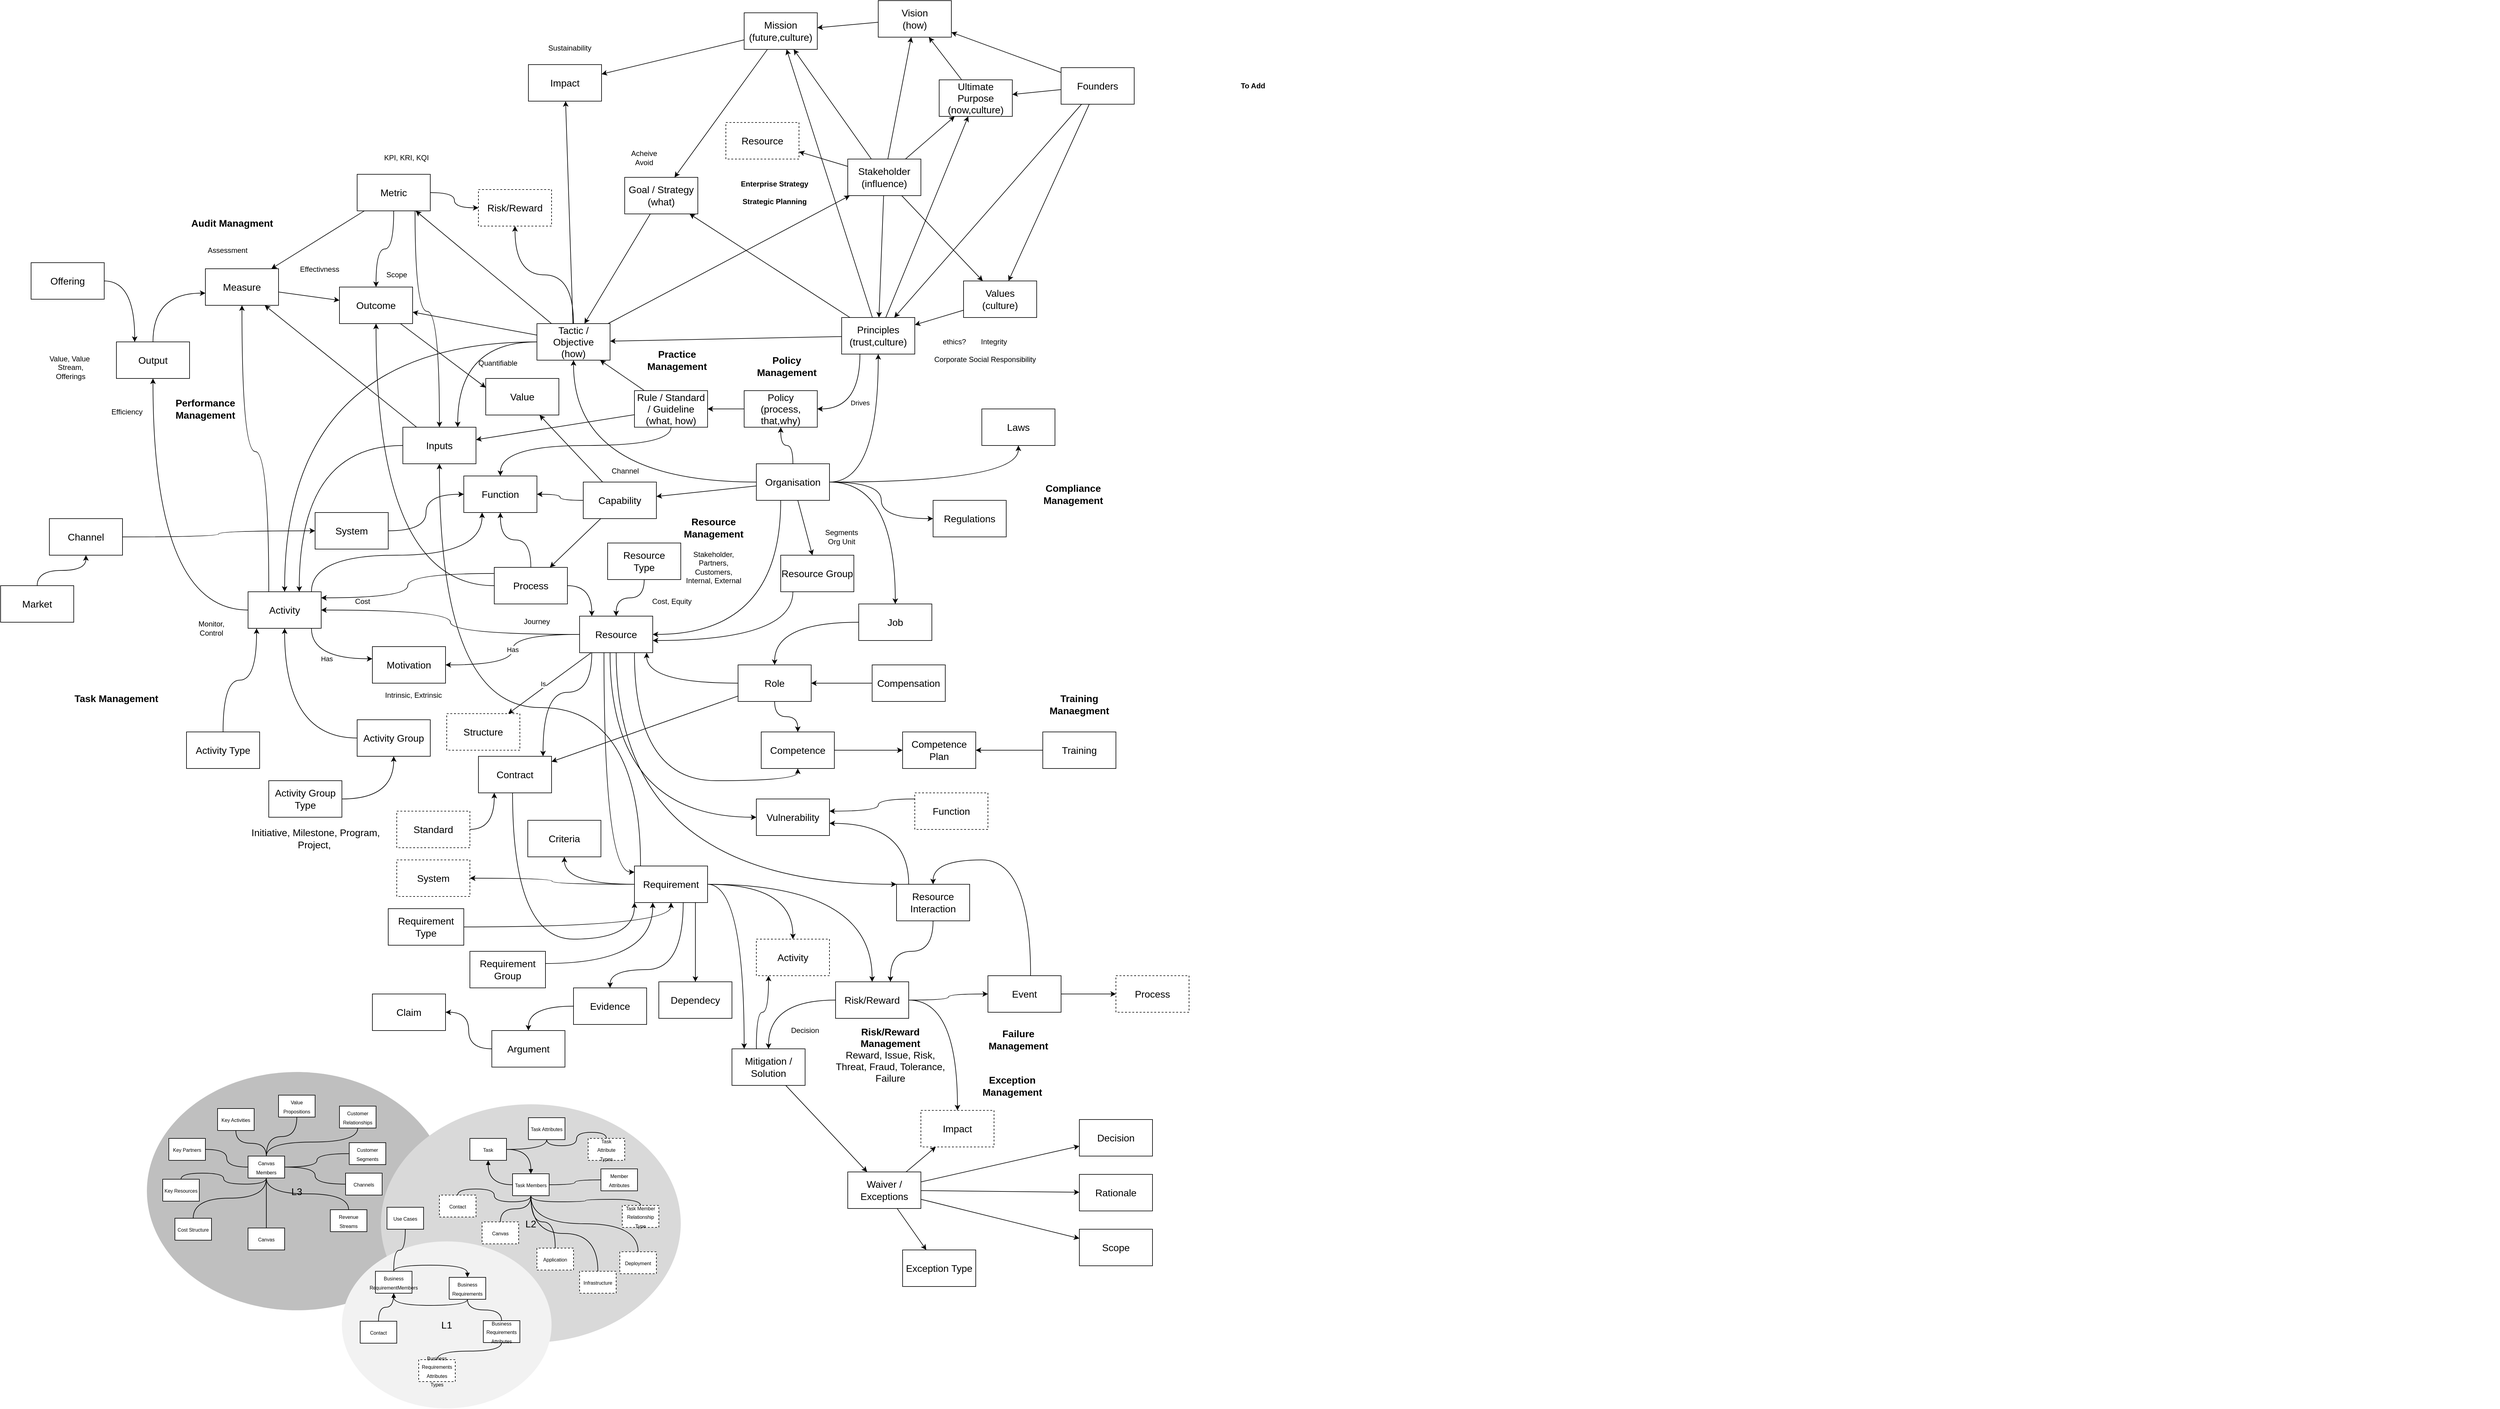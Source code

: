 <mxfile version="13.5.1" type="device" pages="2"><diagram id="5mdXpFSmkrV_lgbcLtbX" name="Model"><mxGraphModel dx="3461" dy="3591" grid="1" gridSize="10" guides="1" tooltips="1" connect="1" arrows="1" fold="1" page="1" pageScale="1" pageWidth="850" pageHeight="1100" math="0" shadow="0"><root><mxCell id="0"/><mxCell id="1" parent="0"/><mxCell id="OV-v5QMWO7NhztnAQlz1-32" style="edgeStyle=orthogonalEdgeStyle;curved=1;rounded=0;orthogonalLoop=1;jettySize=auto;html=1;fontSize=16;" parent="1" source="OV-v5QMWO7NhztnAQlz1-33" target="OV-v5QMWO7NhztnAQlz1-38" edge="1"><mxGeometry relative="1" as="geometry"/></mxCell><mxCell id="OV-v5QMWO7NhztnAQlz1-33" value="Activity Group" style="rounded=0;whiteSpace=wrap;html=1;fontSize=16;align=center;" parent="1" vertex="1"><mxGeometry x="585" y="-330" width="120" height="60" as="geometry"/></mxCell><mxCell id="OV-v5QMWO7NhztnAQlz1-35" style="edgeStyle=orthogonalEdgeStyle;curved=1;rounded=0;orthogonalLoop=1;jettySize=auto;html=1;fontSize=16;" parent="1" source="OV-v5QMWO7NhztnAQlz1-38" target="OV-v5QMWO7NhztnAQlz1-70" edge="1"><mxGeometry relative="1" as="geometry"><Array as="points"><mxPoint x="510" y="-600"/><mxPoint x="790" y="-600"/></Array></mxGeometry></mxCell><mxCell id="OV-v5QMWO7NhztnAQlz1-36" style="edgeStyle=orthogonalEdgeStyle;curved=1;rounded=0;orthogonalLoop=1;jettySize=auto;html=1;fontSize=16;" parent="1" source="OV-v5QMWO7NhztnAQlz1-38" target="OV-v5QMWO7NhztnAQlz1-85" edge="1"><mxGeometry relative="1" as="geometry"/></mxCell><mxCell id="OV-v5QMWO7NhztnAQlz1-429" style="edgeStyle=orthogonalEdgeStyle;rounded=0;orthogonalLoop=1;jettySize=auto;html=1;curved=1;" parent="1" source="OV-v5QMWO7NhztnAQlz1-38" target="OV-v5QMWO7NhztnAQlz1-370" edge="1"><mxGeometry relative="1" as="geometry"><Array as="points"><mxPoint x="440" y="-770"/><mxPoint x="396" y="-770"/></Array></mxGeometry></mxCell><mxCell id="qxVtuvf2T6lj4K0am9P8-16" value="Has" style="edgeStyle=orthogonalEdgeStyle;curved=1;rounded=0;orthogonalLoop=1;jettySize=auto;html=1;" parent="1" source="OV-v5QMWO7NhztnAQlz1-38" target="OV-v5QMWO7NhztnAQlz1-376" edge="1"><mxGeometry relative="1" as="geometry"><Array as="points"><mxPoint x="510" y="-430"/></Array></mxGeometry></mxCell><mxCell id="OV-v5QMWO7NhztnAQlz1-38" value="Activity" style="rounded=0;whiteSpace=wrap;html=1;fontSize=16;align=center;" parent="1" vertex="1"><mxGeometry x="406" y="-540" width="120" height="60" as="geometry"/></mxCell><mxCell id="OV-v5QMWO7NhztnAQlz1-39" style="edgeStyle=orthogonalEdgeStyle;curved=1;rounded=0;orthogonalLoop=1;jettySize=auto;html=1;fontSize=16;" parent="1" source="OV-v5QMWO7NhztnAQlz1-44" target="OV-v5QMWO7NhztnAQlz1-59" edge="1"><mxGeometry relative="1" as="geometry"><Array as="points"><mxPoint x="1040" y="-230"/><mxPoint x="1308" y="-230"/></Array></mxGeometry></mxCell><mxCell id="OV-v5QMWO7NhztnAQlz1-40" style="edgeStyle=orthogonalEdgeStyle;curved=1;rounded=0;orthogonalLoop=1;jettySize=auto;html=1;fontSize=16;" parent="1" source="OV-v5QMWO7NhztnAQlz1-44" target="OV-v5QMWO7NhztnAQlz1-61" edge="1"><mxGeometry relative="1" as="geometry"><Array as="points"><mxPoint x="1010" y="-60"/></Array></mxGeometry></mxCell><mxCell id="OV-v5QMWO7NhztnAQlz1-41" style="edgeStyle=orthogonalEdgeStyle;curved=1;rounded=0;orthogonalLoop=1;jettySize=auto;html=1;fontSize=16;" parent="1" source="OV-v5QMWO7NhztnAQlz1-44" target="OV-v5QMWO7NhztnAQlz1-91" edge="1"><mxGeometry relative="1" as="geometry"><Array as="points"><mxPoint x="970" y="-375"/><mxPoint x="890" y="-375"/></Array></mxGeometry></mxCell><mxCell id="OV-v5QMWO7NhztnAQlz1-42" style="edgeStyle=orthogonalEdgeStyle;curved=1;rounded=0;orthogonalLoop=1;jettySize=auto;html=1;fontSize=16;" parent="1" source="OV-v5QMWO7NhztnAQlz1-44" target="OV-v5QMWO7NhztnAQlz1-98" edge="1"><mxGeometry relative="1" as="geometry"><Array as="points"><mxPoint x="990" y="-80"/></Array></mxGeometry></mxCell><mxCell id="OV-v5QMWO7NhztnAQlz1-43" style="edgeStyle=orthogonalEdgeStyle;curved=1;rounded=0;orthogonalLoop=1;jettySize=auto;html=1;fontSize=16;" parent="1" source="OV-v5QMWO7NhztnAQlz1-44" target="OV-v5QMWO7NhztnAQlz1-110" edge="1"><mxGeometry relative="1" as="geometry"><Array as="points"><mxPoint x="1000" y="-170"/></Array></mxGeometry></mxCell><mxCell id="qxVtuvf2T6lj4K0am9P8-14" style="edgeStyle=orthogonalEdgeStyle;curved=1;rounded=0;orthogonalLoop=1;jettySize=auto;html=1;" parent="1" source="OV-v5QMWO7NhztnAQlz1-44" target="OV-v5QMWO7NhztnAQlz1-38" edge="1"><mxGeometry relative="1" as="geometry"/></mxCell><mxCell id="qxVtuvf2T6lj4K0am9P8-17" value="Has" style="edgeStyle=orthogonalEdgeStyle;curved=1;rounded=0;orthogonalLoop=1;jettySize=auto;html=1;" parent="1" source="OV-v5QMWO7NhztnAQlz1-44" target="OV-v5QMWO7NhztnAQlz1-376" edge="1"><mxGeometry relative="1" as="geometry"/></mxCell><mxCell id="PXJ3DBNTNoMBUR8oetHI-2" value="Is" style="rounded=0;orthogonalLoop=1;jettySize=auto;html=1;" edge="1" parent="1" source="OV-v5QMWO7NhztnAQlz1-44" target="PXJ3DBNTNoMBUR8oetHI-1"><mxGeometry x="0.105" y="-7" relative="1" as="geometry"><mxPoint y="1" as="offset"/></mxGeometry></mxCell><mxCell id="OV-v5QMWO7NhztnAQlz1-44" value="Resource" style="rounded=0;whiteSpace=wrap;html=1;fontSize=16;align=center;" parent="1" vertex="1"><mxGeometry x="950" y="-500" width="120" height="60" as="geometry"/></mxCell><mxCell id="OV-v5QMWO7NhztnAQlz1-45" style="edgeStyle=orthogonalEdgeStyle;curved=1;rounded=0;orthogonalLoop=1;jettySize=auto;html=1;fontSize=16;" parent="1" source="OV-v5QMWO7NhztnAQlz1-46" target="OV-v5QMWO7NhztnAQlz1-44" edge="1"><mxGeometry relative="1" as="geometry"><Array as="points"><mxPoint x="1060" y="-390"/></Array></mxGeometry></mxCell><mxCell id="qxVtuvf2T6lj4K0am9P8-5" style="edgeStyle=orthogonalEdgeStyle;curved=1;rounded=0;orthogonalLoop=1;jettySize=auto;html=1;" parent="1" source="OV-v5QMWO7NhztnAQlz1-46" target="OV-v5QMWO7NhztnAQlz1-59" edge="1"><mxGeometry relative="1" as="geometry"/></mxCell><mxCell id="qxVtuvf2T6lj4K0am9P8-60" style="edgeStyle=none;rounded=0;orthogonalLoop=1;jettySize=auto;html=1;" parent="1" source="OV-v5QMWO7NhztnAQlz1-46" target="OV-v5QMWO7NhztnAQlz1-91" edge="1"><mxGeometry relative="1" as="geometry"/></mxCell><mxCell id="OV-v5QMWO7NhztnAQlz1-46" value="Role" style="rounded=0;whiteSpace=wrap;html=1;fontSize=16;align=center;" parent="1" vertex="1"><mxGeometry x="1210" y="-420" width="120" height="60" as="geometry"/></mxCell><mxCell id="OV-v5QMWO7NhztnAQlz1-47" value="" style="edgeStyle=orthogonalEdgeStyle;curved=1;rounded=0;orthogonalLoop=1;jettySize=auto;html=1;fontSize=16;" parent="1" source="OV-v5QMWO7NhztnAQlz1-55" target="OV-v5QMWO7NhztnAQlz1-57" edge="1"><mxGeometry relative="1" as="geometry"/></mxCell><mxCell id="OV-v5QMWO7NhztnAQlz1-48" style="edgeStyle=orthogonalEdgeStyle;curved=1;rounded=0;orthogonalLoop=1;jettySize=auto;html=1;fontSize=16;" parent="1" source="OV-v5QMWO7NhztnAQlz1-55" target="OV-v5QMWO7NhztnAQlz1-65" edge="1"><mxGeometry relative="1" as="geometry"/></mxCell><mxCell id="OV-v5QMWO7NhztnAQlz1-49" style="rounded=0;orthogonalLoop=1;jettySize=auto;html=1;fontSize=16;" parent="1" source="OV-v5QMWO7NhztnAQlz1-55" target="OV-v5QMWO7NhztnAQlz1-69" edge="1"><mxGeometry relative="1" as="geometry"/></mxCell><mxCell id="OV-v5QMWO7NhztnAQlz1-50" style="edgeStyle=orthogonalEdgeStyle;curved=1;rounded=0;orthogonalLoop=1;jettySize=auto;html=1;fontSize=16;" parent="1" source="OV-v5QMWO7NhztnAQlz1-55" target="OV-v5QMWO7NhztnAQlz1-44" edge="1"><mxGeometry relative="1" as="geometry"><mxPoint x="1290" y="-640" as="sourcePoint"/><Array as="points"><mxPoint x="1280" y="-470"/></Array></mxGeometry></mxCell><mxCell id="OV-v5QMWO7NhztnAQlz1-51" style="edgeStyle=orthogonalEdgeStyle;curved=1;rounded=0;orthogonalLoop=1;jettySize=auto;html=1;fontSize=16;" parent="1" source="OV-v5QMWO7NhztnAQlz1-55" target="OV-v5QMWO7NhztnAQlz1-75" edge="1"><mxGeometry relative="1" as="geometry"/></mxCell><mxCell id="OV-v5QMWO7NhztnAQlz1-52" style="edgeStyle=orthogonalEdgeStyle;curved=1;rounded=0;orthogonalLoop=1;jettySize=auto;html=1;fontSize=16;" parent="1" source="OV-v5QMWO7NhztnAQlz1-55" target="OV-v5QMWO7NhztnAQlz1-89" edge="1"><mxGeometry relative="1" as="geometry"/></mxCell><mxCell id="OV-v5QMWO7NhztnAQlz1-53" style="edgeStyle=orthogonalEdgeStyle;rounded=0;orthogonalLoop=1;jettySize=auto;html=1;curved=1;" parent="1" source="OV-v5QMWO7NhztnAQlz1-55" target="OV-v5QMWO7NhztnAQlz1-159" edge="1"><mxGeometry relative="1" as="geometry"/></mxCell><mxCell id="OV-v5QMWO7NhztnAQlz1-54" style="edgeStyle=orthogonalEdgeStyle;rounded=0;orthogonalLoop=1;jettySize=auto;html=1;curved=1;" parent="1" source="OV-v5QMWO7NhztnAQlz1-55" target="OV-v5QMWO7NhztnAQlz1-160" edge="1"><mxGeometry relative="1" as="geometry"/></mxCell><mxCell id="qxVtuvf2T6lj4K0am9P8-63" style="edgeStyle=none;rounded=0;orthogonalLoop=1;jettySize=auto;html=1;" parent="1" source="OV-v5QMWO7NhztnAQlz1-55" target="qxVtuvf2T6lj4K0am9P8-24" edge="1"><mxGeometry relative="1" as="geometry"/></mxCell><mxCell id="OV-v5QMWO7NhztnAQlz1-55" value="Organisation" style="rounded=0;whiteSpace=wrap;html=1;fontSize=16;align=center;" parent="1" vertex="1"><mxGeometry x="1240" y="-750" width="120" height="60" as="geometry"/></mxCell><mxCell id="OV-v5QMWO7NhztnAQlz1-56" value="" style="edgeStyle=orthogonalEdgeStyle;curved=1;rounded=0;orthogonalLoop=1;jettySize=auto;html=1;fontSize=16;" parent="1" source="OV-v5QMWO7NhztnAQlz1-57" target="OV-v5QMWO7NhztnAQlz1-46" edge="1"><mxGeometry relative="1" as="geometry"/></mxCell><mxCell id="OV-v5QMWO7NhztnAQlz1-57" value="Job" style="rounded=0;whiteSpace=wrap;html=1;fontSize=16;align=center;" parent="1" vertex="1"><mxGeometry x="1408" y="-520" width="120" height="60" as="geometry"/></mxCell><mxCell id="OV-v5QMWO7NhztnAQlz1-58" style="edgeStyle=orthogonalEdgeStyle;curved=1;rounded=0;orthogonalLoop=1;jettySize=auto;html=1;fontSize=16;" parent="1" source="OV-v5QMWO7NhztnAQlz1-59" target="OV-v5QMWO7NhztnAQlz1-87" edge="1"><mxGeometry relative="1" as="geometry"/></mxCell><mxCell id="OV-v5QMWO7NhztnAQlz1-59" value="Competence" style="rounded=0;whiteSpace=wrap;html=1;fontSize=16;align=center;" parent="1" vertex="1"><mxGeometry x="1248" y="-310" width="120" height="60" as="geometry"/></mxCell><mxCell id="OV-v5QMWO7NhztnAQlz1-60" style="edgeStyle=orthogonalEdgeStyle;curved=1;rounded=0;orthogonalLoop=1;jettySize=auto;html=1;fontSize=16;" parent="1" source="OV-v5QMWO7NhztnAQlz1-61" target="OV-v5QMWO7NhztnAQlz1-110" edge="1"><mxGeometry relative="1" as="geometry"><Array as="points"><mxPoint x="1490" y="-160"/></Array></mxGeometry></mxCell><mxCell id="OV-v5QMWO7NhztnAQlz1-61" value="Resource Interaction" style="rounded=0;whiteSpace=wrap;html=1;fontSize=16;align=center;" parent="1" vertex="1"><mxGeometry x="1470" y="-60" width="120" height="60" as="geometry"/></mxCell><mxCell id="OV-v5QMWO7NhztnAQlz1-63" style="edgeStyle=orthogonalEdgeStyle;rounded=0;orthogonalLoop=1;jettySize=auto;html=1;curved=1;" parent="1" source="OV-v5QMWO7NhztnAQlz1-65" target="OV-v5QMWO7NhztnAQlz1-38" edge="1"><mxGeometry relative="1" as="geometry"/></mxCell><mxCell id="OV-v5QMWO7NhztnAQlz1-64" style="edgeStyle=none;rounded=0;orthogonalLoop=1;jettySize=auto;html=1;fontSize=12;" parent="1" source="OV-v5QMWO7NhztnAQlz1-65" target="OV-v5QMWO7NhztnAQlz1-202" edge="1"><mxGeometry relative="1" as="geometry"/></mxCell><mxCell id="OV-v5QMWO7NhztnAQlz1-394" style="edgeStyle=none;rounded=0;orthogonalLoop=1;jettySize=auto;html=1;" parent="1" source="OV-v5QMWO7NhztnAQlz1-65" target="OV-v5QMWO7NhztnAQlz1-86" edge="1"><mxGeometry relative="1" as="geometry"/></mxCell><mxCell id="OV-v5QMWO7NhztnAQlz1-396" style="edgeStyle=orthogonalEdgeStyle;curved=1;rounded=0;orthogonalLoop=1;jettySize=auto;html=1;" parent="1" source="OV-v5QMWO7NhztnAQlz1-65" target="OV-v5QMWO7NhztnAQlz1-395" edge="1"><mxGeometry relative="1" as="geometry"><Array as="points"><mxPoint x="750" y="-950"/></Array></mxGeometry></mxCell><mxCell id="OV-v5QMWO7NhztnAQlz1-408" style="rounded=0;orthogonalLoop=1;jettySize=auto;html=1;" parent="1" source="OV-v5QMWO7NhztnAQlz1-65" target="OV-v5QMWO7NhztnAQlz1-407" edge="1"><mxGeometry relative="1" as="geometry"/></mxCell><mxCell id="OV-v5QMWO7NhztnAQlz1-417" style="edgeStyle=none;rounded=0;orthogonalLoop=1;jettySize=auto;html=1;" parent="1" source="OV-v5QMWO7NhztnAQlz1-65" target="OV-v5QMWO7NhztnAQlz1-192" edge="1"><mxGeometry relative="1" as="geometry"/></mxCell><mxCell id="OV-v5QMWO7NhztnAQlz1-435" style="edgeStyle=orthogonalEdgeStyle;curved=1;rounded=0;orthogonalLoop=1;jettySize=auto;html=1;" parent="1" source="OV-v5QMWO7NhztnAQlz1-65" target="OV-v5QMWO7NhztnAQlz1-434" edge="1"><mxGeometry relative="1" as="geometry"/></mxCell><mxCell id="OV-v5QMWO7NhztnAQlz1-65" value="&lt;div&gt;Tactic / Objective&lt;/div&gt;&lt;div&gt;(how)&lt;br&gt;&lt;/div&gt;" style="rounded=0;whiteSpace=wrap;html=1;fontSize=16;align=center;" parent="1" vertex="1"><mxGeometry x="880" y="-980" width="120" height="60" as="geometry"/></mxCell><mxCell id="OV-v5QMWO7NhztnAQlz1-68" style="edgeStyle=orthogonalEdgeStyle;curved=1;rounded=0;orthogonalLoop=1;jettySize=auto;html=1;fontSize=16;" parent="1" source="OV-v5QMWO7NhztnAQlz1-69" target="OV-v5QMWO7NhztnAQlz1-70" edge="1"><mxGeometry relative="1" as="geometry"/></mxCell><mxCell id="qxVtuvf2T6lj4K0am9P8-65" style="edgeStyle=none;rounded=0;orthogonalLoop=1;jettySize=auto;html=1;" parent="1" source="OV-v5QMWO7NhztnAQlz1-69" target="qxVtuvf2T6lj4K0am9P8-64" edge="1"><mxGeometry relative="1" as="geometry"/></mxCell><mxCell id="qxVtuvf2T6lj4K0am9P8-67" style="edgeStyle=none;rounded=0;orthogonalLoop=1;jettySize=auto;html=1;" parent="1" source="OV-v5QMWO7NhztnAQlz1-69" target="qxVtuvf2T6lj4K0am9P8-20" edge="1"><mxGeometry relative="1" as="geometry"/></mxCell><mxCell id="OV-v5QMWO7NhztnAQlz1-69" value="Capability" style="rounded=0;whiteSpace=wrap;html=1;fontSize=16;align=center;" parent="1" vertex="1"><mxGeometry x="956" y="-720" width="120" height="60" as="geometry"/></mxCell><mxCell id="OV-v5QMWO7NhztnAQlz1-70" value="Function" style="rounded=0;whiteSpace=wrap;html=1;fontSize=16;align=center;" parent="1" vertex="1"><mxGeometry x="760" y="-730" width="120" height="60" as="geometry"/></mxCell><mxCell id="OV-v5QMWO7NhztnAQlz1-71" style="edgeStyle=orthogonalEdgeStyle;curved=1;rounded=0;orthogonalLoop=1;jettySize=auto;html=1;fontSize=16;" parent="1" source="OV-v5QMWO7NhztnAQlz1-72" target="OV-v5QMWO7NhztnAQlz1-70" edge="1"><mxGeometry relative="1" as="geometry"/></mxCell><mxCell id="OV-v5QMWO7NhztnAQlz1-72" value="System" style="rounded=0;whiteSpace=wrap;html=1;fontSize=16;align=center;" parent="1" vertex="1"><mxGeometry x="516" y="-670" width="120" height="60" as="geometry"/></mxCell><mxCell id="OV-v5QMWO7NhztnAQlz1-73" style="rounded=0;orthogonalLoop=1;jettySize=auto;html=1;fontSize=16;" parent="1" source="OV-v5QMWO7NhztnAQlz1-75" target="OV-v5QMWO7NhztnAQlz1-65" edge="1"><mxGeometry relative="1" as="geometry"/></mxCell><mxCell id="OV-v5QMWO7NhztnAQlz1-74" style="edgeStyle=none;rounded=0;orthogonalLoop=1;jettySize=auto;html=1;fontSize=12;" parent="1" source="OV-v5QMWO7NhztnAQlz1-75" target="OV-v5QMWO7NhztnAQlz1-119" edge="1"><mxGeometry relative="1" as="geometry"/></mxCell><mxCell id="qxVtuvf2T6lj4K0am9P8-1" value="Drives" style="edgeStyle=orthogonalEdgeStyle;rounded=0;orthogonalLoop=1;jettySize=auto;html=1;curved=1;" parent="1" source="OV-v5QMWO7NhztnAQlz1-75" target="OV-v5QMWO7NhztnAQlz1-89" edge="1"><mxGeometry relative="1" as="geometry"><Array as="points"><mxPoint x="1410" y="-840"/></Array></mxGeometry></mxCell><mxCell id="OV-v5QMWO7NhztnAQlz1-75" value="Principles&lt;br&gt;(trust,culture)" style="rounded=0;whiteSpace=wrap;html=1;fontSize=16;align=center;" parent="1" vertex="1"><mxGeometry x="1380" y="-990" width="120" height="60" as="geometry"/></mxCell><mxCell id="OV-v5QMWO7NhztnAQlz1-76" value="Initiative, Milestone, Program, Project,&amp;nbsp;" style="text;html=1;strokeColor=none;fillColor=none;align=center;verticalAlign=middle;whiteSpace=wrap;rounded=0;fontSize=16;" parent="1" vertex="1"><mxGeometry x="400" y="-160" width="234" height="50" as="geometry"/></mxCell><mxCell id="OV-v5QMWO7NhztnAQlz1-77" style="edgeStyle=orthogonalEdgeStyle;curved=1;rounded=0;orthogonalLoop=1;jettySize=auto;html=1;fontSize=16;" parent="1" source="OV-v5QMWO7NhztnAQlz1-78" target="OV-v5QMWO7NhztnAQlz1-33" edge="1"><mxGeometry relative="1" as="geometry"/></mxCell><mxCell id="OV-v5QMWO7NhztnAQlz1-78" value="Activity Group Type" style="rounded=0;whiteSpace=wrap;html=1;fontSize=16;align=center;" parent="1" vertex="1"><mxGeometry x="440" y="-230" width="120" height="60" as="geometry"/></mxCell><mxCell id="OV-v5QMWO7NhztnAQlz1-79" style="edgeStyle=orthogonalEdgeStyle;curved=1;rounded=0;orthogonalLoop=1;jettySize=auto;html=1;fontSize=16;" parent="1" source="OV-v5QMWO7NhztnAQlz1-80" target="OV-v5QMWO7NhztnAQlz1-83" edge="1"><mxGeometry relative="1" as="geometry"/></mxCell><mxCell id="OV-v5QMWO7NhztnAQlz1-80" value="Evidence" style="rounded=0;whiteSpace=wrap;html=1;fontSize=16;align=center;" parent="1" vertex="1"><mxGeometry x="940" y="110" width="120" height="60" as="geometry"/></mxCell><mxCell id="OV-v5QMWO7NhztnAQlz1-81" value="Claim" style="rounded=0;whiteSpace=wrap;html=1;fontSize=16;align=center;" parent="1" vertex="1"><mxGeometry x="610" y="120" width="120" height="60" as="geometry"/></mxCell><mxCell id="OV-v5QMWO7NhztnAQlz1-82" style="edgeStyle=orthogonalEdgeStyle;curved=1;rounded=0;orthogonalLoop=1;jettySize=auto;html=1;fontSize=16;" parent="1" source="OV-v5QMWO7NhztnAQlz1-83" target="OV-v5QMWO7NhztnAQlz1-81" edge="1"><mxGeometry relative="1" as="geometry"/></mxCell><mxCell id="OV-v5QMWO7NhztnAQlz1-83" value="Argument" style="rounded=0;whiteSpace=wrap;html=1;fontSize=16;align=center;" parent="1" vertex="1"><mxGeometry x="806" y="180" width="120" height="60" as="geometry"/></mxCell><mxCell id="OV-v5QMWO7NhztnAQlz1-399" style="edgeStyle=orthogonalEdgeStyle;curved=1;rounded=0;orthogonalLoop=1;jettySize=auto;html=1;" parent="1" source="OV-v5QMWO7NhztnAQlz1-85" target="OV-v5QMWO7NhztnAQlz1-370" edge="1"><mxGeometry relative="1" as="geometry"><Array as="points"><mxPoint x="250" y="-1030"/></Array></mxGeometry></mxCell><mxCell id="OV-v5QMWO7NhztnAQlz1-85" value="Output" style="rounded=0;whiteSpace=wrap;html=1;fontSize=16;align=center;" parent="1" vertex="1"><mxGeometry x="190" y="-950" width="120" height="60" as="geometry"/></mxCell><mxCell id="qxVtuvf2T6lj4K0am9P8-66" style="edgeStyle=none;rounded=0;orthogonalLoop=1;jettySize=auto;html=1;entryX=0;entryY=0.25;entryDx=0;entryDy=0;" parent="1" source="OV-v5QMWO7NhztnAQlz1-86" target="qxVtuvf2T6lj4K0am9P8-64" edge="1"><mxGeometry relative="1" as="geometry"/></mxCell><mxCell id="OV-v5QMWO7NhztnAQlz1-86" value="Outcome" style="rounded=0;whiteSpace=wrap;html=1;fontSize=16;align=center;" parent="1" vertex="1"><mxGeometry x="556" y="-1040" width="120" height="60" as="geometry"/></mxCell><mxCell id="OV-v5QMWO7NhztnAQlz1-87" value="Competence Plan" style="rounded=0;whiteSpace=wrap;html=1;fontSize=16;align=center;" parent="1" vertex="1"><mxGeometry x="1480" y="-310" width="120" height="60" as="geometry"/></mxCell><mxCell id="OV-v5QMWO7NhztnAQlz1-88" style="edgeStyle=none;rounded=0;orthogonalLoop=1;jettySize=auto;html=1;" parent="1" source="OV-v5QMWO7NhztnAQlz1-89" target="OV-v5QMWO7NhztnAQlz1-158" edge="1"><mxGeometry relative="1" as="geometry"/></mxCell><mxCell id="OV-v5QMWO7NhztnAQlz1-89" value="Policy&lt;br&gt;&lt;div&gt;(process,&lt;/div&gt;&lt;div&gt;that,why)&lt;/div&gt;" style="rounded=0;whiteSpace=wrap;html=1;fontSize=16;align=center;" parent="1" vertex="1"><mxGeometry x="1220" y="-870" width="120" height="60" as="geometry"/></mxCell><mxCell id="OV-v5QMWO7NhztnAQlz1-90" style="edgeStyle=orthogonalEdgeStyle;curved=1;rounded=0;orthogonalLoop=1;jettySize=auto;html=1;fontSize=16;" parent="1" source="OV-v5QMWO7NhztnAQlz1-91" target="OV-v5QMWO7NhztnAQlz1-98" edge="1"><mxGeometry relative="1" as="geometry"><Array as="points"><mxPoint x="840" y="30"/><mxPoint x="1040" y="30"/></Array></mxGeometry></mxCell><mxCell id="OV-v5QMWO7NhztnAQlz1-91" value="Contract" style="rounded=0;whiteSpace=wrap;html=1;fontSize=16;align=center;" parent="1" vertex="1"><mxGeometry x="784" y="-270" width="120" height="60" as="geometry"/></mxCell><mxCell id="OV-v5QMWO7NhztnAQlz1-92" style="edgeStyle=orthogonalEdgeStyle;curved=1;rounded=0;orthogonalLoop=1;jettySize=auto;html=1;fontSize=16;" parent="1" source="OV-v5QMWO7NhztnAQlz1-93" target="OV-v5QMWO7NhztnAQlz1-91" edge="1"><mxGeometry relative="1" as="geometry"><Array as="points"><mxPoint x="810" y="-150"/></Array></mxGeometry></mxCell><mxCell id="OV-v5QMWO7NhztnAQlz1-93" value="Standard" style="rounded=0;whiteSpace=wrap;html=1;fontSize=16;align=center;dashed=1;" parent="1" vertex="1"><mxGeometry x="650" y="-180" width="120" height="60" as="geometry"/></mxCell><mxCell id="OV-v5QMWO7NhztnAQlz1-94" style="edgeStyle=orthogonalEdgeStyle;curved=1;rounded=0;orthogonalLoop=1;jettySize=auto;html=1;fontSize=16;" parent="1" source="OV-v5QMWO7NhztnAQlz1-98" target="OV-v5QMWO7NhztnAQlz1-80" edge="1"><mxGeometry relative="1" as="geometry"><Array as="points"><mxPoint x="1120" y="80"/><mxPoint x="1000" y="80"/></Array></mxGeometry></mxCell><mxCell id="OV-v5QMWO7NhztnAQlz1-95" style="edgeStyle=orthogonalEdgeStyle;curved=1;rounded=0;orthogonalLoop=1;jettySize=auto;html=1;fontSize=16;" parent="1" source="OV-v5QMWO7NhztnAQlz1-98" target="OV-v5QMWO7NhztnAQlz1-103" edge="1"><mxGeometry relative="1" as="geometry"/></mxCell><mxCell id="OV-v5QMWO7NhztnAQlz1-96" style="edgeStyle=orthogonalEdgeStyle;curved=1;rounded=0;orthogonalLoop=1;jettySize=auto;html=1;fontSize=16;" parent="1" source="OV-v5QMWO7NhztnAQlz1-98" target="OV-v5QMWO7NhztnAQlz1-112" edge="1"><mxGeometry relative="1" as="geometry"/></mxCell><mxCell id="OV-v5QMWO7NhztnAQlz1-97" style="edgeStyle=orthogonalEdgeStyle;curved=1;rounded=0;orthogonalLoop=1;jettySize=auto;html=1;fontSize=16;" parent="1" source="OV-v5QMWO7NhztnAQlz1-98" target="OV-v5QMWO7NhztnAQlz1-113" edge="1"><mxGeometry relative="1" as="geometry"/></mxCell><mxCell id="OV-v5QMWO7NhztnAQlz1-437" style="edgeStyle=orthogonalEdgeStyle;curved=1;rounded=0;orthogonalLoop=1;jettySize=auto;html=1;" parent="1" source="OV-v5QMWO7NhztnAQlz1-98" target="OV-v5QMWO7NhztnAQlz1-395" edge="1"><mxGeometry relative="1" as="geometry"><Array as="points"><mxPoint x="1050" y="-350"/><mxPoint x="720" y="-350"/></Array></mxGeometry></mxCell><mxCell id="qxVtuvf2T6lj4K0am9P8-11" style="edgeStyle=orthogonalEdgeStyle;curved=1;rounded=0;orthogonalLoop=1;jettySize=auto;html=1;" parent="1" source="OV-v5QMWO7NhztnAQlz1-98" target="OV-v5QMWO7NhztnAQlz1-107" edge="1"><mxGeometry relative="1" as="geometry"><Array as="points"><mxPoint x="1220" y="-60"/></Array></mxGeometry></mxCell><mxCell id="qxVtuvf2T6lj4K0am9P8-29" style="edgeStyle=orthogonalEdgeStyle;rounded=0;orthogonalLoop=1;jettySize=auto;html=1;curved=1;" parent="1" source="OV-v5QMWO7NhztnAQlz1-98" target="qxVtuvf2T6lj4K0am9P8-28" edge="1"><mxGeometry relative="1" as="geometry"><Array as="points"><mxPoint x="1140"/><mxPoint x="1140"/></Array></mxGeometry></mxCell><mxCell id="qxVtuvf2T6lj4K0am9P8-48" style="edgeStyle=orthogonalEdgeStyle;curved=1;rounded=0;orthogonalLoop=1;jettySize=auto;html=1;" parent="1" source="OV-v5QMWO7NhztnAQlz1-98" target="qxVtuvf2T6lj4K0am9P8-47" edge="1"><mxGeometry relative="1" as="geometry"/></mxCell><mxCell id="OV-v5QMWO7NhztnAQlz1-98" value="Requirement" style="rounded=0;whiteSpace=wrap;html=1;fontSize=16;align=center;" parent="1" vertex="1"><mxGeometry x="1040" y="-90" width="120" height="60" as="geometry"/></mxCell><mxCell id="OV-v5QMWO7NhztnAQlz1-99" style="edgeStyle=orthogonalEdgeStyle;curved=1;rounded=0;orthogonalLoop=1;jettySize=auto;html=1;fontSize=16;" parent="1" source="OV-v5QMWO7NhztnAQlz1-100" target="OV-v5QMWO7NhztnAQlz1-98" edge="1"><mxGeometry relative="1" as="geometry"><Array as="points"><mxPoint x="1070" y="70"/></Array></mxGeometry></mxCell><mxCell id="OV-v5QMWO7NhztnAQlz1-100" value="Requirement Group" style="rounded=0;whiteSpace=wrap;html=1;fontSize=16;align=center;" parent="1" vertex="1"><mxGeometry x="770" y="50" width="124" height="60" as="geometry"/></mxCell><mxCell id="OV-v5QMWO7NhztnAQlz1-101" style="edgeStyle=orthogonalEdgeStyle;curved=1;rounded=0;orthogonalLoop=1;jettySize=auto;html=1;fontSize=16;" parent="1" source="OV-v5QMWO7NhztnAQlz1-103" target="OV-v5QMWO7NhztnAQlz1-105" edge="1"><mxGeometry relative="1" as="geometry"/></mxCell><mxCell id="OV-v5QMWO7NhztnAQlz1-102" style="edgeStyle=orthogonalEdgeStyle;curved=1;rounded=0;orthogonalLoop=1;jettySize=auto;html=1;fontSize=16;" parent="1" source="OV-v5QMWO7NhztnAQlz1-103" target="OV-v5QMWO7NhztnAQlz1-107" edge="1"><mxGeometry relative="1" as="geometry"/></mxCell><mxCell id="OV-v5QMWO7NhztnAQlz1-390" style="edgeStyle=none;rounded=0;orthogonalLoop=1;jettySize=auto;html=1;" parent="1" source="OV-v5QMWO7NhztnAQlz1-107" target="OV-v5QMWO7NhztnAQlz1-365" edge="1"><mxGeometry relative="1" as="geometry"/></mxCell><mxCell id="qxVtuvf2T6lj4K0am9P8-30" style="edgeStyle=orthogonalEdgeStyle;curved=1;rounded=0;orthogonalLoop=1;jettySize=auto;html=1;" parent="1" source="OV-v5QMWO7NhztnAQlz1-103" target="OV-v5QMWO7NhztnAQlz1-382" edge="1"><mxGeometry relative="1" as="geometry"/></mxCell><mxCell id="OV-v5QMWO7NhztnAQlz1-103" value="Risk/Reward" style="rounded=0;whiteSpace=wrap;html=1;fontSize=16;align=center;" parent="1" vertex="1"><mxGeometry x="1370" y="100" width="120" height="60" as="geometry"/></mxCell><mxCell id="OV-v5QMWO7NhztnAQlz1-104" style="edgeStyle=orthogonalEdgeStyle;curved=1;rounded=0;orthogonalLoop=1;jettySize=auto;html=1;fontSize=16;" parent="1" source="OV-v5QMWO7NhztnAQlz1-105" target="OV-v5QMWO7NhztnAQlz1-61" edge="1"><mxGeometry relative="1" as="geometry"><Array as="points"><mxPoint x="1690" y="-100"/></Array></mxGeometry></mxCell><mxCell id="qxVtuvf2T6lj4K0am9P8-70" style="edgeStyle=orthogonalEdgeStyle;curved=1;rounded=0;orthogonalLoop=1;jettySize=auto;html=1;" parent="1" source="OV-v5QMWO7NhztnAQlz1-105" target="qxVtuvf2T6lj4K0am9P8-69" edge="1"><mxGeometry relative="1" as="geometry"/></mxCell><mxCell id="OV-v5QMWO7NhztnAQlz1-105" value="Event" style="rounded=0;whiteSpace=wrap;html=1;fontSize=16;align=center;" parent="1" vertex="1"><mxGeometry x="1620" y="90" width="120" height="60" as="geometry"/></mxCell><mxCell id="qxVtuvf2T6lj4K0am9P8-19" style="edgeStyle=orthogonalEdgeStyle;curved=1;rounded=0;orthogonalLoop=1;jettySize=auto;html=1;" parent="1" source="OV-v5QMWO7NhztnAQlz1-107" target="OV-v5QMWO7NhztnAQlz1-112" edge="1"><mxGeometry relative="1" as="geometry"><mxPoint x="1130" y="250" as="targetPoint"/><Array as="points"><mxPoint x="1240" y="150"/><mxPoint x="1260" y="150"/></Array></mxGeometry></mxCell><mxCell id="OV-v5QMWO7NhztnAQlz1-107" value="Mitigation / Solution" style="rounded=0;whiteSpace=wrap;html=1;fontSize=16;align=center;" parent="1" vertex="1"><mxGeometry x="1200" y="210" width="120" height="60" as="geometry"/></mxCell><mxCell id="OV-v5QMWO7NhztnAQlz1-109" style="edgeStyle=orthogonalEdgeStyle;curved=1;rounded=0;orthogonalLoop=1;jettySize=auto;html=1;fontSize=16;" parent="1" source="OV-v5QMWO7NhztnAQlz1-61" target="OV-v5QMWO7NhztnAQlz1-103" edge="1"><mxGeometry relative="1" as="geometry"><Array as="points"><mxPoint x="1530" y="50"/><mxPoint x="1460" y="50"/></Array></mxGeometry></mxCell><mxCell id="OV-v5QMWO7NhztnAQlz1-110" value="Vulnerability" style="rounded=0;whiteSpace=wrap;html=1;fontSize=16;align=center;" parent="1" vertex="1"><mxGeometry x="1240" y="-200" width="120" height="60" as="geometry"/></mxCell><mxCell id="OV-v5QMWO7NhztnAQlz1-111" value="&lt;b&gt;Risk/Reward Management&lt;/b&gt;&lt;br&gt;Reward, Issue, Risk, Threat, Fraud, Tolerance, Failure" style="text;html=1;strokeColor=none;fillColor=none;align=center;verticalAlign=middle;whiteSpace=wrap;rounded=0;dashed=1;fontSize=16;" parent="1" vertex="1"><mxGeometry x="1360" y="170" width="200" height="100" as="geometry"/></mxCell><mxCell id="OV-v5QMWO7NhztnAQlz1-112" value="Activity" style="rounded=0;whiteSpace=wrap;html=1;fontSize=16;align=center;dashed=1;" parent="1" vertex="1"><mxGeometry x="1240" y="30" width="120" height="60" as="geometry"/></mxCell><mxCell id="OV-v5QMWO7NhztnAQlz1-113" value="Criteria" style="rounded=0;whiteSpace=wrap;html=1;fontSize=16;align=center;" parent="1" vertex="1"><mxGeometry x="865" y="-165" width="120" height="60" as="geometry"/></mxCell><mxCell id="OV-v5QMWO7NhztnAQlz1-114" style="edgeStyle=orthogonalEdgeStyle;curved=1;rounded=0;orthogonalLoop=1;jettySize=auto;html=1;fontSize=16;" parent="1" source="OV-v5QMWO7NhztnAQlz1-115" target="OV-v5QMWO7NhztnAQlz1-110" edge="1"><mxGeometry relative="1" as="geometry"><Array as="points"><mxPoint x="1440" y="-200"/><mxPoint x="1440" y="-180"/></Array></mxGeometry></mxCell><mxCell id="OV-v5QMWO7NhztnAQlz1-115" value="Function" style="rounded=0;whiteSpace=wrap;html=1;fontSize=16;align=center;dashed=1;" parent="1" vertex="1"><mxGeometry x="1500" y="-210" width="120" height="60" as="geometry"/></mxCell><mxCell id="OV-v5QMWO7NhztnAQlz1-116" style="edgeStyle=orthogonalEdgeStyle;curved=1;rounded=0;orthogonalLoop=1;jettySize=auto;html=1;fontSize=16;" parent="1" source="OV-v5QMWO7NhztnAQlz1-117" target="OV-v5QMWO7NhztnAQlz1-44" edge="1"><mxGeometry relative="1" as="geometry"/></mxCell><mxCell id="OV-v5QMWO7NhztnAQlz1-117" value="Resource&lt;br&gt;Type" style="rounded=0;whiteSpace=wrap;html=1;fontSize=16;align=center;" parent="1" vertex="1"><mxGeometry x="996" y="-620" width="120" height="60" as="geometry"/></mxCell><mxCell id="OV-v5QMWO7NhztnAQlz1-118" style="rounded=0;orthogonalLoop=1;jettySize=auto;html=1;" parent="1" source="OV-v5QMWO7NhztnAQlz1-119" target="OV-v5QMWO7NhztnAQlz1-65" edge="1"><mxGeometry relative="1" as="geometry"/></mxCell><mxCell id="OV-v5QMWO7NhztnAQlz1-119" value="Goal / Strategy&lt;br&gt;(what)" style="rounded=0;whiteSpace=wrap;html=1;fontSize=16;align=center;" parent="1" vertex="1"><mxGeometry x="1024" y="-1220" width="120" height="60" as="geometry"/></mxCell><mxCell id="OV-v5QMWO7NhztnAQlz1-120" style="edgeStyle=none;rounded=0;orthogonalLoop=1;jettySize=auto;html=1;fontSize=12;" parent="1" source="OV-v5QMWO7NhztnAQlz1-122" target="OV-v5QMWO7NhztnAQlz1-119" edge="1"><mxGeometry relative="1" as="geometry"><mxPoint x="1170" y="-1345.455" as="targetPoint"/></mxGeometry></mxCell><mxCell id="OV-v5QMWO7NhztnAQlz1-121" style="edgeStyle=none;rounded=0;orthogonalLoop=1;jettySize=auto;html=1;fontSize=12;" parent="1" source="OV-v5QMWO7NhztnAQlz1-122" target="OV-v5QMWO7NhztnAQlz1-202" edge="1"><mxGeometry relative="1" as="geometry"/></mxCell><mxCell id="OV-v5QMWO7NhztnAQlz1-122" value="Mission&lt;br&gt;(future,culture)" style="rounded=0;whiteSpace=wrap;html=1;fontSize=16;align=center;" parent="1" vertex="1"><mxGeometry x="1220" y="-1490" width="120" height="60" as="geometry"/></mxCell><mxCell id="OV-v5QMWO7NhztnAQlz1-123" value="&lt;div&gt;Acheive&lt;/div&gt;&lt;div&gt;Avoid&lt;br&gt;&lt;/div&gt;" style="text;html=1;strokeColor=none;fillColor=none;align=center;verticalAlign=middle;whiteSpace=wrap;rounded=0;" parent="1" vertex="1"><mxGeometry x="1016" y="-1275" width="80" height="45" as="geometry"/></mxCell><mxCell id="OV-v5QMWO7NhztnAQlz1-125" style="rounded=0;orthogonalLoop=1;jettySize=auto;html=1;" parent="1" source="OV-v5QMWO7NhztnAQlz1-199" target="OV-v5QMWO7NhztnAQlz1-122" edge="1"><mxGeometry relative="1" as="geometry"/></mxCell><mxCell id="OV-v5QMWO7NhztnAQlz1-126" value="Ultimate Purpose&lt;br&gt;(now,culture)" style="rounded=0;whiteSpace=wrap;html=1;fontSize=16;align=center;" parent="1" vertex="1"><mxGeometry x="1540" y="-1380" width="120" height="60" as="geometry"/></mxCell><mxCell id="OV-v5QMWO7NhztnAQlz1-152" value="Enterprise Strategy&lt;br&gt;&lt;br&gt;Strategic Planning" style="text;html=1;strokeColor=none;fillColor=none;align=center;verticalAlign=middle;whiteSpace=wrap;rounded=0;fontStyle=1" parent="1" vertex="1"><mxGeometry x="1180" y="-1240" width="180" height="90" as="geometry"/></mxCell><mxCell id="OV-v5QMWO7NhztnAQlz1-153" style="edgeStyle=none;rounded=0;orthogonalLoop=1;jettySize=auto;html=1;" parent="1" source="OV-v5QMWO7NhztnAQlz1-75" target="OV-v5QMWO7NhztnAQlz1-122" edge="1"><mxGeometry relative="1" as="geometry"/></mxCell><mxCell id="OV-v5QMWO7NhztnAQlz1-154" style="edgeStyle=none;rounded=0;orthogonalLoop=1;jettySize=auto;html=1;" parent="1" source="OV-v5QMWO7NhztnAQlz1-156" target="OV-v5QMWO7NhztnAQlz1-75" edge="1"><mxGeometry relative="1" as="geometry"/></mxCell><mxCell id="OV-v5QMWO7NhztnAQlz1-155" style="edgeStyle=none;rounded=0;orthogonalLoop=1;jettySize=auto;html=1;fontSize=12;" parent="1" source="OV-v5QMWO7NhztnAQlz1-75" target="OV-v5QMWO7NhztnAQlz1-126" edge="1"><mxGeometry relative="1" as="geometry"/></mxCell><mxCell id="OV-v5QMWO7NhztnAQlz1-156" value="Values&lt;br&gt;(culture)" style="rounded=0;whiteSpace=wrap;html=1;fontSize=16;align=center;" parent="1" vertex="1"><mxGeometry x="1580" y="-1050" width="120" height="60" as="geometry"/></mxCell><mxCell id="OV-v5QMWO7NhztnAQlz1-157" style="edgeStyle=none;rounded=0;orthogonalLoop=1;jettySize=auto;html=1;" parent="1" source="OV-v5QMWO7NhztnAQlz1-158" target="OV-v5QMWO7NhztnAQlz1-65" edge="1"><mxGeometry relative="1" as="geometry"/></mxCell><mxCell id="OV-v5QMWO7NhztnAQlz1-424" style="edgeStyle=none;rounded=0;orthogonalLoop=1;jettySize=auto;html=1;" parent="1" source="OV-v5QMWO7NhztnAQlz1-158" target="OV-v5QMWO7NhztnAQlz1-395" edge="1"><mxGeometry relative="1" as="geometry"/></mxCell><mxCell id="qxVtuvf2T6lj4K0am9P8-6" style="edgeStyle=orthogonalEdgeStyle;curved=1;rounded=0;orthogonalLoop=1;jettySize=auto;html=1;" parent="1" source="OV-v5QMWO7NhztnAQlz1-158" target="OV-v5QMWO7NhztnAQlz1-70" edge="1"><mxGeometry relative="1" as="geometry"><Array as="points"><mxPoint x="1100" y="-780"/><mxPoint x="820" y="-780"/></Array></mxGeometry></mxCell><mxCell id="OV-v5QMWO7NhztnAQlz1-158" value="Rule / Standard / Guideline&lt;br&gt;(what, how)" style="rounded=0;whiteSpace=wrap;html=1;fontSize=16;align=center;" parent="1" vertex="1"><mxGeometry x="1040" y="-870" width="120" height="60" as="geometry"/></mxCell><mxCell id="OV-v5QMWO7NhztnAQlz1-159" value="Laws" style="rounded=0;whiteSpace=wrap;html=1;fontSize=16;align=center;" parent="1" vertex="1"><mxGeometry x="1610" y="-840" width="120" height="60" as="geometry"/></mxCell><mxCell id="OV-v5QMWO7NhztnAQlz1-160" value="Regulations" style="rounded=0;whiteSpace=wrap;html=1;fontSize=16;align=center;" parent="1" vertex="1"><mxGeometry x="1530" y="-690" width="120" height="60" as="geometry"/></mxCell><mxCell id="OV-v5QMWO7NhztnAQlz1-172" value="To Add" style="text;html=1;strokeColor=none;fillColor=none;align=center;verticalAlign=middle;whiteSpace=wrap;rounded=0;fontStyle=1" parent="1" vertex="1"><mxGeometry x="1985" y="-1410" width="140" height="80" as="geometry"/></mxCell><mxCell id="OV-v5QMWO7NhztnAQlz1-187" style="edgeStyle=none;rounded=0;orthogonalLoop=1;jettySize=auto;html=1;fontSize=24;" parent="1" source="OV-v5QMWO7NhztnAQlz1-192" target="OV-v5QMWO7NhztnAQlz1-199" edge="1"><mxGeometry relative="1" as="geometry"/></mxCell><mxCell id="OV-v5QMWO7NhztnAQlz1-188" style="edgeStyle=none;rounded=0;orthogonalLoop=1;jettySize=auto;html=1;fontSize=12;" parent="1" source="OV-v5QMWO7NhztnAQlz1-192" target="OV-v5QMWO7NhztnAQlz1-126" edge="1"><mxGeometry relative="1" as="geometry"/></mxCell><mxCell id="OV-v5QMWO7NhztnAQlz1-189" style="edgeStyle=none;rounded=0;orthogonalLoop=1;jettySize=auto;html=1;fontSize=12;" parent="1" source="OV-v5QMWO7NhztnAQlz1-192" target="OV-v5QMWO7NhztnAQlz1-122" edge="1"><mxGeometry relative="1" as="geometry"/></mxCell><mxCell id="OV-v5QMWO7NhztnAQlz1-190" style="edgeStyle=none;rounded=0;orthogonalLoop=1;jettySize=auto;html=1;fontSize=12;" parent="1" source="OV-v5QMWO7NhztnAQlz1-192" target="OV-v5QMWO7NhztnAQlz1-156" edge="1"><mxGeometry relative="1" as="geometry"/></mxCell><mxCell id="OV-v5QMWO7NhztnAQlz1-191" style="edgeStyle=none;rounded=0;orthogonalLoop=1;jettySize=auto;html=1;fontSize=12;" parent="1" source="OV-v5QMWO7NhztnAQlz1-192" target="OV-v5QMWO7NhztnAQlz1-75" edge="1"><mxGeometry relative="1" as="geometry"/></mxCell><mxCell id="OV-v5QMWO7NhztnAQlz1-415" style="edgeStyle=none;rounded=0;orthogonalLoop=1;jettySize=auto;html=1;" parent="1" source="OV-v5QMWO7NhztnAQlz1-192" target="OV-v5QMWO7NhztnAQlz1-413" edge="1"><mxGeometry relative="1" as="geometry"/></mxCell><mxCell id="OV-v5QMWO7NhztnAQlz1-192" value="Stakeholder&lt;br&gt;(influence)" style="rounded=0;whiteSpace=wrap;html=1;fontSize=16;align=center;" parent="1" vertex="1"><mxGeometry x="1390" y="-1250" width="120" height="60" as="geometry"/></mxCell><mxCell id="OV-v5QMWO7NhztnAQlz1-193" style="edgeStyle=none;rounded=0;orthogonalLoop=1;jettySize=auto;html=1;fontSize=24;" parent="1" source="OV-v5QMWO7NhztnAQlz1-197" target="OV-v5QMWO7NhztnAQlz1-126" edge="1"><mxGeometry relative="1" as="geometry"/></mxCell><mxCell id="OV-v5QMWO7NhztnAQlz1-194" style="edgeStyle=none;rounded=0;orthogonalLoop=1;jettySize=auto;html=1;fontSize=12;" parent="1" source="OV-v5QMWO7NhztnAQlz1-197" target="OV-v5QMWO7NhztnAQlz1-199" edge="1"><mxGeometry relative="1" as="geometry"/></mxCell><mxCell id="OV-v5QMWO7NhztnAQlz1-195" style="edgeStyle=none;rounded=0;orthogonalLoop=1;jettySize=auto;html=1;fontSize=12;" parent="1" source="OV-v5QMWO7NhztnAQlz1-197" target="OV-v5QMWO7NhztnAQlz1-156" edge="1"><mxGeometry relative="1" as="geometry"/></mxCell><mxCell id="OV-v5QMWO7NhztnAQlz1-196" style="edgeStyle=none;rounded=0;orthogonalLoop=1;jettySize=auto;html=1;fontSize=12;" parent="1" source="OV-v5QMWO7NhztnAQlz1-197" target="OV-v5QMWO7NhztnAQlz1-75" edge="1"><mxGeometry relative="1" as="geometry"/></mxCell><mxCell id="OV-v5QMWO7NhztnAQlz1-197" value="Founders" style="rounded=0;whiteSpace=wrap;html=1;fontSize=16;align=center;" parent="1" vertex="1"><mxGeometry x="1740" y="-1400" width="120" height="60" as="geometry"/></mxCell><mxCell id="OV-v5QMWO7NhztnAQlz1-198" value="ethics?" style="text;html=1;strokeColor=none;fillColor=none;align=center;verticalAlign=middle;whiteSpace=wrap;rounded=0;fontSize=12;" parent="1" vertex="1"><mxGeometry x="1500" y="-970" width="130" height="40" as="geometry"/></mxCell><mxCell id="OV-v5QMWO7NhztnAQlz1-199" value="Vision&lt;br&gt;(how)" style="rounded=0;whiteSpace=wrap;html=1;fontSize=16;align=center;" parent="1" vertex="1"><mxGeometry x="1440" y="-1510" width="120" height="60" as="geometry"/></mxCell><mxCell id="OV-v5QMWO7NhztnAQlz1-200" style="rounded=0;orthogonalLoop=1;jettySize=auto;html=1;" parent="1" source="OV-v5QMWO7NhztnAQlz1-126" target="OV-v5QMWO7NhztnAQlz1-199" edge="1"><mxGeometry relative="1" as="geometry"><mxPoint x="1640" y="-1343.243" as="sourcePoint"/><mxPoint x="1390" y="-1356.757" as="targetPoint"/></mxGeometry></mxCell><mxCell id="OV-v5QMWO7NhztnAQlz1-201" value="Quantifiable" style="text;html=1;strokeColor=none;fillColor=none;align=center;verticalAlign=middle;whiteSpace=wrap;rounded=0;" parent="1" vertex="1"><mxGeometry x="796" y="-925" width="40" height="20" as="geometry"/></mxCell><mxCell id="OV-v5QMWO7NhztnAQlz1-202" value="Impact" style="rounded=0;whiteSpace=wrap;html=1;fontSize=16;align=center;" parent="1" vertex="1"><mxGeometry x="866" y="-1405" width="120" height="60" as="geometry"/></mxCell><mxCell id="OV-v5QMWO7NhztnAQlz1-307" value="&lt;font style=&quot;font-size:16px;font-family:Arial;color:#000000;direction:ltr;letter-spacing:0px;line-height:120%;opacity:1&quot;&gt;L3&lt;br/&gt;&lt;/font&gt;" style="verticalAlign=middle;align=center;vsdxID=1;fillColor=#bfbfbf;gradientColor=none;shape=stencil(vVHLDsIgEPwajiQI6RfU+h8bu22JCGRB2/69kG1iazx58DazM/vIjjBtmiCi0CplCjecbZ8nYc5Ca+snJJsLEqYTph0C4Ujh4XvmEaqzont41gkL96naodXKrGF6YSfQtUi0OXXDVlqPfJNP6usotUhYbJIUMmQb/GGrAxpRljVycDBuc1hKM2LclX8/7H9nFfB+82Cd45T2+mcspcSRmu4F);strokeColor=none;labelBackgroundColor=none;rounded=0;html=1;whiteSpace=wrap;" parent="1" vertex="1"><mxGeometry x="240" y="248" width="492" height="391" as="geometry"/></mxCell><mxCell id="OV-v5QMWO7NhztnAQlz1-308" value="&lt;font style=&quot;font-size:16px;font-family:Arial;color:#000000;direction:ltr;letter-spacing:0px;line-height:120%;opacity:1&quot;&gt;L2&lt;br/&gt;&lt;/font&gt;" style="verticalAlign=middle;align=center;vsdxID=23;fillColor=#d9d9d9;gradientColor=none;shape=stencil(vVHLDsIgEPwajiQI6RfU+h8bu22JCGRB2/69kG1iazx58DazM/vIjjBtmiCi0CplCjecbZ8nYc5Ca+snJJsLEqYTph0C4Ujh4XvmEaqzont41gkL96naodXKrGF6YSfQtUi0OXXDVlqPfJNP6usotUhYbJIUMmQb/GGrAxpRljVycDBuc1hKM2LclX8/7H9nFfB+82Cd45T2+mcspcSRmu4F);strokeColor=none;labelBackgroundColor=none;rounded=0;html=1;whiteSpace=wrap;" parent="1" vertex="1"><mxGeometry x="624" y="301" width="492" height="391" as="geometry"/></mxCell><mxCell id="OV-v5QMWO7NhztnAQlz1-309" value="&lt;font style=&quot;font-size:16px;font-family:Arial;color:#000000;direction:ltr;letter-spacing:0px;line-height:120%;opacity:1&quot;&gt;L1&lt;br/&gt;&lt;/font&gt;" style="verticalAlign=middle;align=center;vsdxID=24;fillColor=#f2f2f2;gradientColor=none;shape=stencil(vVHLDsIgEPwajiQI6RfU+h8bu22JCGRB2/69kG1iazx58DazM/vIjjBtmiCi0CplCjecbZ8nYc5Ca+snJJsLEqYTph0C4Ujh4XvmEaqzont41gkL96naodXKrGF6YSfQtUi0OXXDVlqPfJNP6usotUhYbJIUMmQb/GGrAxpRljVycDBuc1hKM2LclX8/7H9nFfB+82Cd45T2+mcspcSRmu4F);strokeColor=none;labelBackgroundColor=none;rounded=0;html=1;whiteSpace=wrap;" parent="1" vertex="1"><mxGeometry x="560" y="526" width="344" height="274" as="geometry"/></mxCell><mxCell id="OV-v5QMWO7NhztnAQlz1-310" value="&lt;font style=&quot;font-size:8px;font-family:Arial;color:#000000;direction:ltr;letter-spacing:0px;line-height:120%;opacity:1&quot;&gt;Key Activities&lt;br/&gt;&lt;/font&gt;" style="verticalAlign=middle;align=center;vsdxID=3;fillColor=#FFFFFF;gradientColor=none;shape=stencil(nZBLDoAgDERP0z3SIyjew0SURgSD+Lu9kMZoXLhwN9O+tukAlrNpJg1SzDH4QW/URgNYgZTkjA4UkwJUgGXng+6DX1zLfmoymdXo17xh5zmRJ6Q42BWCfc2oJfdAr+Yv+AP9Cb7OJ3H/2JG1HNGz/84klThPVCc=);strokeColor=#000000;spacingTop=-1;spacingBottom=-1;spacingLeft=-1;spacingRight=-1;labelBackgroundColor=none;rounded=0;html=1;whiteSpace=wrap;" parent="1" vertex="1"><mxGeometry x="356" y="308" width="60" height="36" as="geometry"/></mxCell><mxCell id="OV-v5QMWO7NhztnAQlz1-311" value="&lt;font style=&quot;font-size:8px;font-family:Arial;color:#000000;direction:ltr;letter-spacing:0px;line-height:120%;opacity:1&quot;&gt;Key Partners&lt;br/&gt;&lt;/font&gt;" style="verticalAlign=middle;align=center;vsdxID=4;fillColor=#FFFFFF;gradientColor=none;shape=stencil(nZBLDoAgDERP0z3SIyjew0SURgSD+Lu9kMZoXLhwN9O+tukAlrNpJg1SzDH4QW/URgNYgZTkjA4UkwJUgGXng+6DX1zLfmoymdXo17xh5zmRJ6Q42BWCfc2oJfdAr+Yv+AP9Cb7OJ3H/2JG1HNGz/84klThPVCc=);strokeColor=#000000;spacingTop=-1;spacingBottom=-1;spacingLeft=-1;spacingRight=-1;labelBackgroundColor=none;rounded=0;html=1;whiteSpace=wrap;" parent="1" vertex="1"><mxGeometry x="276" y="357" width="60" height="36" as="geometry"/></mxCell><mxCell id="OV-v5QMWO7NhztnAQlz1-312" value="&lt;font style=&quot;font-size:8px;font-family:Arial;color:#000000;direction:ltr;letter-spacing:0px;line-height:120%;opacity:1&quot;&gt;Value Propositions&lt;br/&gt;&lt;/font&gt;" style="verticalAlign=middle;align=center;vsdxID=2;fillColor=#FFFFFF;gradientColor=none;shape=stencil(nZBLDoAgDERP0z3SIyjew0SURgSD+Lu9kMZoXLhwN9O+tukAlrNpJg1SzDH4QW/URgNYgZTkjA4UkwJUgGXng+6DX1zLfmoymdXo17xh5zmRJ6Q42BWCfc2oJfdAr+Yv+AP9Cb7OJ3H/2JG1HNGz/84klThPVCc=);strokeColor=#000000;spacingTop=-1;spacingBottom=-1;spacingLeft=-1;spacingRight=-1;labelBackgroundColor=none;rounded=0;html=1;whiteSpace=wrap;" parent="1" vertex="1"><mxGeometry x="456" y="286" width="60" height="36" as="geometry"/></mxCell><mxCell id="OV-v5QMWO7NhztnAQlz1-313" value="&lt;font style=&quot;font-size:8px;font-family:Arial;color:#000000;direction:ltr;letter-spacing:0px;line-height:120%;opacity:1&quot;&gt;Customer Relationships&lt;br/&gt;&lt;/font&gt;" style="verticalAlign=middle;align=center;vsdxID=5;fillColor=#FFFFFF;gradientColor=none;shape=stencil(nZBLDoAgDERP0z3SIyjew0SURgSD+Lu9kMZoXLhwN9O+tukAlrNpJg1SzDH4QW/URgNYgZTkjA4UkwJUgGXng+6DX1zLfmoymdXo17xh5zmRJ6Q42BWCfc2oJfdAr+Yv+AP9Cb7OJ3H/2JG1HNGz/84klThPVCc=);strokeColor=#000000;spacingTop=-1;spacingBottom=-1;spacingLeft=-1;spacingRight=-1;labelBackgroundColor=none;rounded=0;html=1;whiteSpace=wrap;" parent="1" vertex="1"><mxGeometry x="556" y="304" width="60" height="36" as="geometry"/></mxCell><mxCell id="OV-v5QMWO7NhztnAQlz1-314" value="&lt;font style=&quot;font-size:8px;font-family:Arial;color:#000000;direction:ltr;letter-spacing:0px;line-height:120%;opacity:1&quot;&gt;Customer Segments&lt;br/&gt;&lt;/font&gt;" style="verticalAlign=middle;align=center;vsdxID=6;fillColor=#FFFFFF;gradientColor=none;shape=stencil(nZBLDoAgDERP0z3SIyjew0SURgSD+Lu9kMZoXLhwN9O+tukAlrNpJg1SzDH4QW/URgNYgZTkjA4UkwJUgGXng+6DX1zLfmoymdXo17xh5zmRJ6Q42BWCfc2oJfdAr+Yv+AP9Cb7OJ3H/2JG1HNGz/84klThPVCc=);strokeColor=#000000;spacingTop=-1;spacingBottom=-1;spacingLeft=-1;spacingRight=-1;labelBackgroundColor=none;rounded=0;html=1;whiteSpace=wrap;" parent="1" vertex="1"><mxGeometry x="572" y="364" width="60" height="36" as="geometry"/></mxCell><mxCell id="OV-v5QMWO7NhztnAQlz1-315" value="&lt;font style=&quot;font-size:8px;font-family:Arial;color:#000000;direction:ltr;letter-spacing:0px;line-height:120%;opacity:1&quot;&gt;Channels&lt;br/&gt;&lt;/font&gt;" style="verticalAlign=middle;align=center;vsdxID=7;fillColor=#FFFFFF;gradientColor=none;shape=stencil(nZBLDoAgDERP0z3SIyjew0SURgSD+Lu9kMZoXLhwN9O+tukAlrNpJg1SzDH4QW/URgNYgZTkjA4UkwJUgGXng+6DX1zLfmoymdXo17xh5zmRJ6Q42BWCfc2oJfdAr+Yv+AP9Cb7OJ3H/2JG1HNGz/84klThPVCc=);strokeColor=#000000;spacingTop=-1;spacingBottom=-1;spacingLeft=-1;spacingRight=-1;labelBackgroundColor=none;rounded=0;html=1;whiteSpace=wrap;" parent="1" vertex="1"><mxGeometry x="566" y="414" width="60" height="36" as="geometry"/></mxCell><mxCell id="OV-v5QMWO7NhztnAQlz1-316" value="&lt;font style=&quot;font-size:8px;font-family:Arial;color:#000000;direction:ltr;letter-spacing:0px;line-height:120%;opacity:1&quot;&gt;Key Resources&lt;br/&gt;&lt;/font&gt;" style="verticalAlign=middle;align=center;vsdxID=8;fillColor=#FFFFFF;gradientColor=none;shape=stencil(nZBLDoAgDERP0z3SIyjew0SURgSD+Lu9kMZoXLhwN9O+tukAlrNpJg1SzDH4QW/URgNYgZTkjA4UkwJUgGXng+6DX1zLfmoymdXo17xh5zmRJ6Q42BWCfc2oJfdAr+Yv+AP9Cb7OJ3H/2JG1HNGz/84klThPVCc=);strokeColor=#000000;spacingTop=-1;spacingBottom=-1;spacingLeft=-1;spacingRight=-1;labelBackgroundColor=none;rounded=0;html=1;whiteSpace=wrap;" parent="1" vertex="1"><mxGeometry x="266" y="424" width="60" height="36" as="geometry"/></mxCell><mxCell id="OV-v5QMWO7NhztnAQlz1-317" value="&lt;font style=&quot;font-size:8px;font-family:Arial;color:#000000;direction:ltr;letter-spacing:0px;line-height:120%;opacity:1&quot;&gt;Cost Structure&lt;br/&gt;&lt;/font&gt;" style="verticalAlign=middle;align=center;vsdxID=9;fillColor=#FFFFFF;gradientColor=none;shape=stencil(nZBLDoAgDERP0z3SIyjew0SURgSD+Lu9kMZoXLhwN9O+tukAlrNpJg1SzDH4QW/URgNYgZTkjA4UkwJUgGXng+6DX1zLfmoymdXo17xh5zmRJ6Q42BWCfc2oJfdAr+Yv+AP9Cb7OJ3H/2JG1HNGz/84klThPVCc=);strokeColor=#000000;spacingTop=-1;spacingBottom=-1;spacingLeft=-1;spacingRight=-1;labelBackgroundColor=none;rounded=0;html=1;whiteSpace=wrap;" parent="1" vertex="1"><mxGeometry x="286" y="488" width="60" height="36" as="geometry"/></mxCell><mxCell id="OV-v5QMWO7NhztnAQlz1-318" value="&lt;font style=&quot;font-size:8px;font-family:Arial;color:#000000;direction:ltr;letter-spacing:0px;line-height:120%;opacity:1&quot;&gt;Revenue Streams&lt;br/&gt;&lt;/font&gt;" style="verticalAlign=middle;align=center;vsdxID=10;fillColor=#FFFFFF;gradientColor=none;shape=stencil(nZBLDoAgDERP0z3SIyjew0SURgSD+Lu9kMZoXLhwN9O+tukAlrNpJg1SzDH4QW/URgNYgZTkjA4UkwJUgGXng+6DX1zLfmoymdXo17xh5zmRJ6Q42BWCfc2oJfdAr+Yv+AP9Cb7OJ3H/2JG1HNGz/84klThPVCc=);strokeColor=#000000;spacingTop=-1;spacingBottom=-1;spacingLeft=-1;spacingRight=-1;labelBackgroundColor=none;rounded=0;html=1;whiteSpace=wrap;" parent="1" vertex="1"><mxGeometry x="541" y="474" width="60" height="36" as="geometry"/></mxCell><mxCell id="OV-v5QMWO7NhztnAQlz1-319" value="&lt;font style=&quot;font-size:8px;font-family:Arial;color:#000000;direction:ltr;letter-spacing:0px;line-height:120%;opacity:1&quot;&gt;Canvas&lt;br/&gt;Members&lt;br/&gt;&lt;/font&gt;" style="verticalAlign=middle;align=center;vsdxID=11;fillColor=#FFFFFF;gradientColor=none;shape=stencil(nZBLDoAgDERP0z3SIyjew0SURgSD+Lu9kMZoXLhwN9O+tukAlrNpJg1SzDH4QW/URgNYgZTkjA4UkwJUgGXng+6DX1zLfmoymdXo17xh5zmRJ6Q42BWCfc2oJfdAr+Yv+AP9Cb7OJ3H/2JG1HNGz/84klThPVCc=);strokeColor=#000000;spacingTop=-1;spacingBottom=-1;spacingLeft=-1;spacingRight=-1;labelBackgroundColor=none;rounded=0;html=1;whiteSpace=wrap;" parent="1" vertex="1"><mxGeometry x="406" y="386" width="60" height="36" as="geometry"/></mxCell><mxCell id="OV-v5QMWO7NhztnAQlz1-320" value="&lt;font style=&quot;font-size:8px;font-family:Arial;color:#000000;direction:ltr;letter-spacing:0px;line-height:120%;opacity:1&quot;&gt;Business Requirements&lt;br/&gt;&lt;/font&gt;" style="verticalAlign=middle;align=center;vsdxID=21;fillColor=#FFFFFF;gradientColor=none;shape=stencil(nZBLDoAgDERP0z3SIyjew0SURgSD+Lu9kMZoXLhwN9O+tukAlrNpJg1SzDH4QW/URgNYgZTkjA4UkwJUgGXng+6DX1zLfmoymdXo17xh5zmRJ6Q42BWCfc2oJfdAr+Yv+AP9Cb7OJ3H/2JG1HNGz/84klThPVCc=);strokeColor=#000000;spacingTop=-1;spacingBottom=-1;spacingLeft=-1;spacingRight=-1;labelBackgroundColor=none;rounded=0;html=1;whiteSpace=wrap;" parent="1" vertex="1"><mxGeometry x="736" y="585" width="60" height="36" as="geometry"/></mxCell><mxCell id="OV-v5QMWO7NhztnAQlz1-321" value="&lt;font style=&quot;font-size:8px;font-family:Arial;color:#000000;direction:ltr;letter-spacing:0px;line-height:120%;opacity:1&quot;&gt;Business Requirements&lt;br/&gt;Attributes&lt;br/&gt;Types&lt;br/&gt;&lt;/font&gt;" style="verticalAlign=middle;align=center;vsdxID=25;fillColor=#FFFFFF;gradientColor=none;shape=stencil(nZBLDoAgDERP0z3SIyjew0SURgSD+Lu9kMZoXLhwN9O+tukAlrNpJg1SzDH4QW/URgNYgZTkjA4UkwJUgGXng+6DX1zLfmoymdXo17xh5zmRJ6Q42BWCfc2oJfdAr+Yv+AP9Cb7OJ3H/2JG1HNGz/84klThPVCc=);dashed=1;strokeColor=#000000;spacingTop=-1;spacingBottom=-1;spacingLeft=-1;spacingRight=-1;labelBackgroundColor=none;rounded=0;html=1;whiteSpace=wrap;" parent="1" vertex="1"><mxGeometry x="686" y="720" width="60" height="36" as="geometry"/></mxCell><mxCell id="OV-v5QMWO7NhztnAQlz1-322" value="&lt;font style=&quot;font-size:8px;font-family:Arial;color:#000000;direction:ltr;letter-spacing:0px;line-height:120%;opacity:1&quot;&gt;Business Requirements&lt;br/&gt;Attributes&lt;br/&gt;&lt;/font&gt;" style="verticalAlign=middle;align=center;vsdxID=26;fillColor=#FFFFFF;gradientColor=none;shape=stencil(nZBLDoAgDERP0z3SIyjew0SURgSD+Lu9kMZoXLhwN9O+tukAlrNpJg1SzDH4QW/URgNYgZTkjA4UkwJUgGXng+6DX1zLfmoymdXo17xh5zmRJ6Q42BWCfc2oJfdAr+Yv+AP9Cb7OJ3H/2JG1HNGz/84klThPVCc=);strokeColor=#000000;spacingTop=-1;spacingBottom=-1;spacingLeft=-1;spacingRight=-1;labelBackgroundColor=none;rounded=0;html=1;whiteSpace=wrap;" parent="1" vertex="1"><mxGeometry x="792" y="656" width="60" height="36" as="geometry"/></mxCell><mxCell id="OV-v5QMWO7NhztnAQlz1-323" value="&lt;font style=&quot;font-size:8px;font-family:Arial;color:#000000;direction:ltr;letter-spacing:0px;line-height:120%;opacity:1&quot;&gt;Business  RequirementMembers&lt;br/&gt;&lt;/font&gt;" style="verticalAlign=middle;align=center;vsdxID=28;fillColor=#FFFFFF;gradientColor=none;shape=stencil(nZBLDoAgDERP0z3SIyjew0SURgSD+Lu9kMZoXLhwN9O+tukAlrNpJg1SzDH4QW/URgNYgZTkjA4UkwJUgGXng+6DX1zLfmoymdXo17xh5zmRJ6Q42BWCfc2oJfdAr+Yv+AP9Cb7OJ3H/2JG1HNGz/84klThPVCc=);strokeColor=#000000;spacingTop=-1;spacingBottom=-1;spacingLeft=-1;spacingRight=-1;labelBackgroundColor=none;rounded=0;html=1;whiteSpace=wrap;" parent="1" vertex="1"><mxGeometry x="615" y="575" width="60" height="36" as="geometry"/></mxCell><mxCell id="OV-v5QMWO7NhztnAQlz1-324" value="&lt;font style=&quot;font-size:8px;font-family:Arial;color:#000000;direction:ltr;letter-spacing:0px;line-height:120%;opacity:1&quot;&gt;Canvas&lt;br/&gt;&lt;/font&gt;" style="verticalAlign=middle;align=center;vsdxID=33;fillColor=#FFFFFF;gradientColor=none;shape=stencil(nZBLDoAgDERP0z3SIyjew0SURgSD+Lu9kMZoXLhwN9O+tukAlrNpJg1SzDH4QW/URgNYgZTkjA4UkwJUgGXng+6DX1zLfmoymdXo17xh5zmRJ6Q42BWCfc2oJfdAr+Yv+AP9Cb7OJ3H/2JG1HNGz/84klThPVCc=);strokeColor=#000000;spacingTop=-1;spacingBottom=-1;spacingLeft=-1;spacingRight=-1;labelBackgroundColor=none;rounded=0;html=1;whiteSpace=wrap;" parent="1" vertex="1"><mxGeometry x="406" y="504" width="60" height="36" as="geometry"/></mxCell><mxCell id="OV-v5QMWO7NhztnAQlz1-325" value="&lt;font style=&quot;font-size:8px;font-family:Arial;color:#000000;direction:ltr;letter-spacing:0px;line-height:120%;opacity:1&quot;&gt;Contact&lt;br/&gt;&lt;/font&gt;" style="verticalAlign=middle;align=center;vsdxID=38;fillColor=#FFFFFF;gradientColor=none;shape=stencil(nZBLDoAgDERP0z3SIyjew0SURgSD+Lu9kMZoXLhwN9O+tukAlrNpJg1SzDH4QW/URgNYgZTkjA4UkwJUgGXng+6DX1zLfmoymdXo17xh5zmRJ6Q42BWCfc2oJfdAr+Yv+AP9Cb7OJ3H/2JG1HNGz/84klThPVCc=);dashed=1;strokeColor=#000000;spacingTop=-1;spacingBottom=-1;spacingLeft=-1;spacingRight=-1;labelBackgroundColor=none;rounded=0;html=1;whiteSpace=wrap;" parent="1" vertex="1"><mxGeometry x="720" y="450" width="60" height="36" as="geometry"/></mxCell><mxCell id="OV-v5QMWO7NhztnAQlz1-326" value="&lt;font style=&quot;font-size:8px;font-family:Arial;color:#000000;direction:ltr;letter-spacing:0px;line-height:120%;opacity:1&quot;&gt;Task&lt;br/&gt;&lt;/font&gt;" style="verticalAlign=middle;align=center;vsdxID=39;fillColor=#FFFFFF;gradientColor=none;shape=stencil(nZBLDoAgDERP0z3SIyjew0SURgSD+Lu9kMZoXLhwN9O+tukAlrNpJg1SzDH4QW/URgNYgZTkjA4UkwJUgGXng+6DX1zLfmoymdXo17xh5zmRJ6Q42BWCfc2oJfdAr+Yv+AP9Cb7OJ3H/2JG1HNGz/84klThPVCc=);strokeColor=#000000;spacingTop=-1;spacingBottom=-1;spacingLeft=-1;spacingRight=-1;labelBackgroundColor=none;rounded=0;html=1;whiteSpace=wrap;" parent="1" vertex="1"><mxGeometry x="770" y="357" width="60" height="36" as="geometry"/></mxCell><mxCell id="OV-v5QMWO7NhztnAQlz1-327" value="&lt;font style=&quot;font-size:8px;font-family:Arial;color:#000000;direction:ltr;letter-spacing:0px;line-height:120%;opacity:1&quot;&gt;Task Members&lt;br/&gt;&lt;/font&gt;" style="verticalAlign=middle;align=center;vsdxID=37;fillColor=#FFFFFF;gradientColor=none;shape=stencil(nZBLDoAgDERP0z3SIyjew0SURgSD+Lu9kMZoXLhwN9O+tukAlrNpJg1SzDH4QW/URgNYgZTkjA4UkwJUgGXng+6DX1zLfmoymdXo17xh5zmRJ6Q42BWCfc2oJfdAr+Yv+AP9Cb7OJ3H/2JG1HNGz/84klThPVCc=);strokeColor=#000000;spacingTop=-1;spacingBottom=-1;spacingLeft=-1;spacingRight=-1;labelBackgroundColor=none;rounded=0;html=1;whiteSpace=wrap;" parent="1" vertex="1"><mxGeometry x="840" y="415" width="60" height="36" as="geometry"/></mxCell><mxCell id="OV-v5QMWO7NhztnAQlz1-328" value="&lt;font style=&quot;font-size:8px;font-family:Arial;color:#000000;direction:ltr;letter-spacing:0px;line-height:120%;opacity:1&quot;&gt;Contact&lt;br/&gt;&lt;/font&gt;" style="verticalAlign=middle;align=center;vsdxID=35;fillColor=#FFFFFF;gradientColor=none;shape=stencil(nZBLDoAgDERP0z3SIyjew0SURgSD+Lu9kMZoXLhwN9O+tukAlrNpJg1SzDH4QW/URgNYgZTkjA4UkwJUgGXng+6DX1zLfmoymdXo17xh5zmRJ6Q42BWCfc2oJfdAr+Yv+AP9Cb7OJ3H/2JG1HNGz/84klThPVCc=);strokeColor=#000000;spacingTop=-1;spacingBottom=-1;spacingLeft=-1;spacingRight=-1;labelBackgroundColor=none;rounded=0;html=1;whiteSpace=wrap;" parent="1" vertex="1"><mxGeometry x="590" y="657" width="60" height="36" as="geometry"/></mxCell><mxCell id="OV-v5QMWO7NhztnAQlz1-329" value="&lt;font style=&quot;font-size:8px;font-family:Arial;color:#000000;direction:ltr;letter-spacing:0px;line-height:120%;opacity:1&quot;&gt;Task&lt;br/&gt;Attribute&lt;br/&gt;Types&lt;br/&gt;&lt;/font&gt;" style="verticalAlign=middle;align=center;vsdxID=40;fillColor=#FFFFFF;gradientColor=none;shape=stencil(nZBLDoAgDERP0z3SIyjew0SURgSD+Lu9kMZoXLhwN9O+tukAlrNpJg1SzDH4QW/URgNYgZTkjA4UkwJUgGXng+6DX1zLfmoymdXo17xh5zmRJ6Q42BWCfc2oJfdAr+Yv+AP9Cb7OJ3H/2JG1HNGz/84klThPVCc=);dashed=1;strokeColor=#000000;spacingTop=-1;spacingBottom=-1;spacingLeft=-1;spacingRight=-1;labelBackgroundColor=none;rounded=0;html=1;whiteSpace=wrap;" parent="1" vertex="1"><mxGeometry x="964" y="357" width="60" height="36" as="geometry"/></mxCell><mxCell id="OV-v5QMWO7NhztnAQlz1-330" value="&lt;font style=&quot;font-size:8px;font-family:Arial;color:#000000;direction:ltr;letter-spacing:0px;line-height:120%;opacity:1&quot;&gt;Task Attributes&lt;br/&gt;&lt;/font&gt;" style="verticalAlign=middle;align=center;vsdxID=43;fillColor=#FFFFFF;gradientColor=none;shape=stencil(nZBLDoAgDERP0z3SIyjew0SURgSD+Lu9kMZoXLhwN9O+tukAlrNpJg1SzDH4QW/URgNYgZTkjA4UkwJUgGXng+6DX1zLfmoymdXo17xh5zmRJ6Q42BWCfc2oJfdAr+Yv+AP9Cb7OJ3H/2JG1HNGz/84klThPVCc=);strokeColor=#000000;spacingTop=-1;spacingBottom=-1;spacingLeft=-1;spacingRight=-1;labelBackgroundColor=none;rounded=0;html=1;whiteSpace=wrap;" parent="1" vertex="1"><mxGeometry x="866" y="323" width="60" height="36" as="geometry"/></mxCell><mxCell id="OV-v5QMWO7NhztnAQlz1-331" value="&lt;font style=&quot;font-size:8px;font-family:Arial;color:#000000;direction:ltr;letter-spacing:0px;line-height:120%;opacity:1&quot;&gt;Deployment&lt;br/&gt;&lt;/font&gt;" style="verticalAlign=middle;align=center;vsdxID=47;fillColor=#FFFFFF;gradientColor=none;shape=stencil(nZBLDoAgDERP0z3SIyjew0SURgSD+Lu9kMZoXLhwN9O+tukAlrNpJg1SzDH4QW/URgNYgZTkjA4UkwJUgGXng+6DX1zLfmoymdXo17xh5zmRJ6Q42BWCfc2oJfdAr+Yv+AP9Cb7OJ3H/2JG1HNGz/84klThPVCc=);dashed=1;strokeColor=#000000;spacingTop=-1;spacingBottom=-1;spacingLeft=-1;spacingRight=-1;labelBackgroundColor=none;rounded=0;html=1;whiteSpace=wrap;" parent="1" vertex="1"><mxGeometry x="1016" y="543" width="60" height="36" as="geometry"/></mxCell><mxCell id="OV-v5QMWO7NhztnAQlz1-332" value="&lt;font style=&quot;font-size:8px;font-family:Arial;color:#000000;direction:ltr;letter-spacing:0px;line-height:120%;opacity:1&quot;&gt;Application&lt;br/&gt;&lt;/font&gt;" style="verticalAlign=middle;align=center;vsdxID=49;fillColor=#FFFFFF;gradientColor=none;shape=stencil(nZBLDoAgDERP0z3SIyjew0SURgSD+Lu9kMZoXLhwN9O+tukAlrNpJg1SzDH4QW/URgNYgZTkjA4UkwJUgGXng+6DX1zLfmoymdXo17xh5zmRJ6Q42BWCfc2oJfdAr+Yv+AP9Cb7OJ3H/2JG1HNGz/84klThPVCc=);dashed=1;strokeColor=#000000;spacingTop=-1;spacingBottom=-1;spacingLeft=-1;spacingRight=-1;labelBackgroundColor=none;rounded=0;html=1;whiteSpace=wrap;" parent="1" vertex="1"><mxGeometry x="880" y="537" width="60" height="36" as="geometry"/></mxCell><mxCell id="OV-v5QMWO7NhztnAQlz1-333" value="&lt;font style=&quot;font-size:8px;font-family:Arial;color:#000000;direction:ltr;letter-spacing:0px;line-height:120%;opacity:1&quot;&gt;Infrastructure&lt;br/&gt;&lt;/font&gt;" style="verticalAlign=middle;align=center;vsdxID=50;fillColor=#FFFFFF;gradientColor=none;shape=stencil(nZBLDoAgDERP0z3SIyjew0SURgSD+Lu9kMZoXLhwN9O+tukAlrNpJg1SzDH4QW/URgNYgZTkjA4UkwJUgGXng+6DX1zLfmoymdXo17xh5zmRJ6Q42BWCfc2oJfdAr+Yv+AP9Cb7OJ3H/2JG1HNGz/84klThPVCc=);dashed=1;strokeColor=#000000;spacingTop=-1;spacingBottom=-1;spacingLeft=-1;spacingRight=-1;labelBackgroundColor=none;rounded=0;html=1;whiteSpace=wrap;" parent="1" vertex="1"><mxGeometry x="950" y="575" width="60" height="36" as="geometry"/></mxCell><mxCell id="OV-v5QMWO7NhztnAQlz1-334" value="&lt;font style=&quot;font-size:8px;font-family:Arial;color:#000000;direction:ltr;letter-spacing:0px;line-height:120%;opacity:1&quot;&gt;Task Member Relationship Type&lt;br/&gt;&lt;/font&gt;" style="verticalAlign=middle;align=center;vsdxID=53;fillColor=#FFFFFF;gradientColor=none;shape=stencil(nZBLDoAgDERP0z3SIyjew0SURgSD+Lu9kMZoXLhwN9O+tukAlrNpJg1SzDH4QW/URgNYgZTkjA4UkwJUgGXng+6DX1zLfmoymdXo17xh5zmRJ6Q42BWCfc2oJfdAr+Yv+AP9Cb7OJ3H/2JG1HNGz/84klThPVCc=);dashed=1;strokeColor=#000000;spacingTop=-1;spacingBottom=-1;spacingLeft=-1;spacingRight=-1;labelBackgroundColor=none;rounded=0;html=1;whiteSpace=wrap;" parent="1" vertex="1"><mxGeometry x="1020" y="467" width="60" height="36" as="geometry"/></mxCell><mxCell id="OV-v5QMWO7NhztnAQlz1-335" value="&lt;font style=&quot;font-size:8px;font-family:Arial;color:#000000;direction:ltr;letter-spacing:0px;line-height:120%;opacity:1&quot;&gt;Member Attributes&lt;br/&gt;&lt;/font&gt;" style="verticalAlign=middle;align=center;vsdxID=55;fillColor=#FFFFFF;gradientColor=none;shape=stencil(nZBLDoAgDERP0z3SIyjew0SURgSD+Lu9kMZoXLhwN9O+tukAlrNpJg1SzDH4QW/URgNYgZTkjA4UkwJUgGXng+6DX1zLfmoymdXo17xh5zmRJ6Q42BWCfc2oJfdAr+Yv+AP9Cb7OJ3H/2JG1HNGz/84klThPVCc=);strokeColor=#000000;spacingTop=-1;spacingBottom=-1;spacingLeft=-1;spacingRight=-1;labelBackgroundColor=none;rounded=0;html=1;whiteSpace=wrap;" parent="1" vertex="1"><mxGeometry x="985" y="407" width="60" height="36" as="geometry"/></mxCell><mxCell id="OV-v5QMWO7NhztnAQlz1-336" value="&lt;font style=&quot;font-size:8px;font-family:Arial;color:#000000;direction:ltr;letter-spacing:0px;line-height:120%;opacity:1&quot;&gt;Canvas&lt;br/&gt;&lt;/font&gt;" style="verticalAlign=middle;align=center;vsdxID=57;fillColor=#FFFFFF;gradientColor=none;shape=stencil(nZBLDoAgDERP0z3SIyjew0SURgSD+Lu9kMZoXLhwN9O+tukAlrNpJg1SzDH4QW/URgNYgZTkjA4UkwJUgGXng+6DX1zLfmoymdXo17xh5zmRJ6Q42BWCfc2oJfdAr+Yv+AP9Cb7OJ3H/2JG1HNGz/84klThPVCc=);dashed=1;strokeColor=#000000;spacingTop=-1;spacingBottom=-1;spacingLeft=-1;spacingRight=-1;labelBackgroundColor=none;rounded=0;html=1;whiteSpace=wrap;" parent="1" vertex="1"><mxGeometry x="790" y="494" width="60" height="36" as="geometry"/></mxCell><mxCell id="OV-v5QMWO7NhztnAQlz1-337" value="&lt;font style=&quot;font-size:8px;font-family:Arial;color:#000000;direction:ltr;letter-spacing:0px;line-height:120%;opacity:1&quot;&gt;Use Cases&lt;br/&gt;&lt;/font&gt;" style="verticalAlign=middle;align=center;vsdxID=59;fillColor=#FFFFFF;gradientColor=none;shape=stencil(nZBLDoAgDERP0z3SIyjew0SURgSD+Lu9kMZoXLhwN9O+tukAlrNpJg1SzDH4QW/URgNYgZTkjA4UkwJUgGXng+6DX1zLfmoymdXo17xh5zmRJ6Q42BWCfc2oJfdAr+Yv+AP9Cb7OJ3H/2JG1HNGz/84klThPVCc=);strokeColor=#000000;spacingTop=-1;spacingBottom=-1;spacingLeft=-1;spacingRight=-1;labelBackgroundColor=none;rounded=0;html=1;whiteSpace=wrap;" parent="1" vertex="1"><mxGeometry x="634" y="470" width="60" height="36" as="geometry"/></mxCell><mxCell id="OV-v5QMWO7NhztnAQlz1-338" style="vsdxID=46;edgeStyle=orthogonalEdgeStyle;startArrow=none;endArrow=none;startSize=5;endSize=5;strokeColor=#000000;spacingTop=0;spacingBottom=0;spacingLeft=0;spacingRight=0;verticalAlign=middle;html=1;labelBackgroundColor=#ffffff;rounded=0;exitX=0.5;exitY=1;exitDx=0;exitDy=0;exitPerimeter=0;entryX=1;entryY=0.5;entryDx=0;entryDy=0;entryPerimeter=0;curved=1;" parent="1" source="OV-v5QMWO7NhztnAQlz1-330" target="OV-v5QMWO7NhztnAQlz1-326" edge="1"><mxGeometry relative="1" as="geometry"/></mxCell><mxCell id="OV-v5QMWO7NhztnAQlz1-339" style="vsdxID=44;edgeStyle=orthogonalEdgeStyle;startArrow=none;endArrow=block;startSize=5;endSize=5;strokeColor=#000000;spacingTop=0;spacingBottom=0;spacingLeft=0;spacingRight=0;verticalAlign=middle;html=1;labelBackgroundColor=#ffffff;rounded=0;exitX=0;exitY=0.5;exitDx=0;exitDy=0;exitPerimeter=0;entryX=0.5;entryY=1;entryDx=0;entryDy=0;entryPerimeter=0;curved=1;" parent="1" source="OV-v5QMWO7NhztnAQlz1-327" target="OV-v5QMWO7NhztnAQlz1-326" edge="1"><mxGeometry relative="1" as="geometry"/></mxCell><mxCell id="OV-v5QMWO7NhztnAQlz1-340" style="vsdxID=41;edgeStyle=orthogonalEdgeStyle;startArrow=none;endArrow=block;startSize=5;endSize=5;strokeColor=#000000;spacingTop=0;spacingBottom=0;spacingLeft=0;spacingRight=0;verticalAlign=middle;html=1;labelBackgroundColor=#ffffff;rounded=0;exitX=1;exitY=0.5;exitDx=0;exitDy=0;exitPerimeter=0;entryX=0.5;entryY=0;entryDx=0;entryDy=0;entryPerimeter=0;curved=1;" parent="1" source="OV-v5QMWO7NhztnAQlz1-326" target="OV-v5QMWO7NhztnAQlz1-327" edge="1"><mxGeometry relative="1" as="geometry"/></mxCell><mxCell id="OV-v5QMWO7NhztnAQlz1-341" style="vsdxID=31;edgeStyle=orthogonalEdgeStyle;startArrow=none;endArrow=block;startSize=5;endSize=5;strokeColor=#000000;spacingTop=0;spacingBottom=0;spacingLeft=0;spacingRight=0;verticalAlign=middle;html=1;labelBackgroundColor=#ffffff;rounded=0;exitX=0.5;exitY=0;exitDx=0;exitDy=0;exitPerimeter=0;entryX=0.5;entryY=0;entryDx=0;entryDy=0;entryPerimeter=0;curved=1;" parent="1" source="OV-v5QMWO7NhztnAQlz1-323" target="OV-v5QMWO7NhztnAQlz1-320" edge="1"><mxGeometry relative="1" as="geometry"/></mxCell><mxCell id="OV-v5QMWO7NhztnAQlz1-342" style="vsdxID=30;edgeStyle=orthogonalEdgeStyle;startArrow=none;endArrow=block;startSize=5;endSize=5;strokeColor=#000000;spacingTop=0;spacingBottom=0;spacingLeft=0;spacingRight=0;verticalAlign=middle;html=1;labelBackgroundColor=#ffffff;rounded=0;exitX=0.5;exitY=1;exitDx=0;exitDy=0;exitPerimeter=0;entryX=0.5;entryY=1;entryDx=0;entryDy=0;entryPerimeter=0;curved=1;" parent="1" source="OV-v5QMWO7NhztnAQlz1-320" target="OV-v5QMWO7NhztnAQlz1-323" edge="1"><mxGeometry relative="1" as="geometry"/></mxCell><mxCell id="OV-v5QMWO7NhztnAQlz1-343" style="vsdxID=12;edgeStyle=orthogonalEdgeStyle;startArrow=none;endArrow=none;startSize=5;endSize=5;strokeColor=#000000;spacingTop=0;spacingBottom=0;spacingLeft=0;spacingRight=0;verticalAlign=middle;html=1;labelBackgroundColor=#ffffff;rounded=0;exitX=0.5;exitY=1;exitDx=0;exitDy=0;exitPerimeter=0;entryX=0.5;entryY=0;entryDx=0;entryDy=0;entryPerimeter=0;curved=1;" parent="1" source="OV-v5QMWO7NhztnAQlz1-310" target="OV-v5QMWO7NhztnAQlz1-319" edge="1"><mxGeometry relative="1" as="geometry"/></mxCell><mxCell id="OV-v5QMWO7NhztnAQlz1-344" style="vsdxID=13;edgeStyle=orthogonalEdgeStyle;startArrow=none;endArrow=none;startSize=5;endSize=5;strokeColor=#000000;spacingTop=0;spacingBottom=0;spacingLeft=0;spacingRight=0;verticalAlign=middle;html=1;labelBackgroundColor=#ffffff;rounded=0;exitX=0.5;exitY=1;exitDx=0;exitDy=0;exitPerimeter=0;entryX=0.5;entryY=0;entryDx=0;entryDy=0;entryPerimeter=0;curved=1;" parent="1" source="OV-v5QMWO7NhztnAQlz1-312" target="OV-v5QMWO7NhztnAQlz1-319" edge="1"><mxGeometry relative="1" as="geometry"/></mxCell><mxCell id="OV-v5QMWO7NhztnAQlz1-345" style="vsdxID=14;edgeStyle=orthogonalEdgeStyle;startArrow=none;endArrow=none;startSize=5;endSize=5;strokeColor=#000000;spacingTop=0;spacingBottom=0;spacingLeft=0;spacingRight=0;verticalAlign=middle;html=1;labelBackgroundColor=#ffffff;rounded=0;exitX=0.5;exitY=1;exitDx=0;exitDy=0;exitPerimeter=0;entryX=0.5;entryY=0;entryDx=0;entryDy=0;entryPerimeter=0;curved=1;" parent="1" source="OV-v5QMWO7NhztnAQlz1-313" target="OV-v5QMWO7NhztnAQlz1-319" edge="1"><mxGeometry relative="1" as="geometry"/></mxCell><mxCell id="OV-v5QMWO7NhztnAQlz1-346" style="vsdxID=15;edgeStyle=orthogonalEdgeStyle;startArrow=none;endArrow=none;startSize=5;endSize=5;strokeColor=#000000;spacingTop=0;spacingBottom=0;spacingLeft=0;spacingRight=0;verticalAlign=middle;html=1;labelBackgroundColor=#ffffff;rounded=0;exitX=0;exitY=0.5;exitDx=0;exitDy=0;exitPerimeter=0;entryX=1;entryY=0.5;entryDx=0;entryDy=0;entryPerimeter=0;curved=1;" parent="1" source="OV-v5QMWO7NhztnAQlz1-314" target="OV-v5QMWO7NhztnAQlz1-319" edge="1"><mxGeometry relative="1" as="geometry"/></mxCell><mxCell id="OV-v5QMWO7NhztnAQlz1-347" style="vsdxID=58;edgeStyle=orthogonalEdgeStyle;startArrow=none;endArrow=none;startSize=5;endSize=5;strokeColor=#000000;spacingTop=0;spacingBottom=0;spacingLeft=0;spacingRight=0;verticalAlign=middle;html=1;labelBackgroundColor=#ffffff;rounded=0;exitX=0.5;exitY=0;exitDx=0;exitDy=0;exitPerimeter=0;entryX=0.5;entryY=1;entryDx=0;entryDy=0;entryPerimeter=0;curved=1;" parent="1" source="OV-v5QMWO7NhztnAQlz1-336" target="OV-v5QMWO7NhztnAQlz1-327" edge="1"><mxGeometry relative="1" as="geometry"/></mxCell><mxCell id="OV-v5QMWO7NhztnAQlz1-348" style="vsdxID=56;edgeStyle=orthogonalEdgeStyle;startArrow=none;endArrow=none;startSize=5;endSize=5;strokeColor=#000000;spacingTop=0;spacingBottom=0;spacingLeft=0;spacingRight=0;verticalAlign=middle;html=1;labelBackgroundColor=#ffffff;rounded=0;exitX=0;exitY=0.5;exitDx=0;exitDy=0;exitPerimeter=0;entryX=1;entryY=0.5;entryDx=0;entryDy=0;entryPerimeter=0;curved=1;" parent="1" source="OV-v5QMWO7NhztnAQlz1-335" target="OV-v5QMWO7NhztnAQlz1-327" edge="1"><mxGeometry relative="1" as="geometry"/></mxCell><mxCell id="OV-v5QMWO7NhztnAQlz1-349" style="vsdxID=54;edgeStyle=orthogonalEdgeStyle;startArrow=none;endArrow=none;startSize=5;endSize=5;strokeColor=#000000;spacingTop=0;spacingBottom=0;spacingLeft=0;spacingRight=0;verticalAlign=middle;html=1;labelBackgroundColor=#ffffff;rounded=0;exitX=0.5;exitY=0;exitDx=0;exitDy=0;exitPerimeter=0;entryX=0.5;entryY=1;entryDx=0;entryDy=0;entryPerimeter=0;curved=1;" parent="1" source="OV-v5QMWO7NhztnAQlz1-334" target="OV-v5QMWO7NhztnAQlz1-327" edge="1"><mxGeometry relative="1" as="geometry"/></mxCell><mxCell id="OV-v5QMWO7NhztnAQlz1-350" style="vsdxID=52;edgeStyle=orthogonalEdgeStyle;startArrow=none;endArrow=none;startSize=5;endSize=5;strokeColor=#000000;spacingTop=0;spacingBottom=0;spacingLeft=0;spacingRight=0;verticalAlign=middle;html=1;labelBackgroundColor=#ffffff;rounded=0;exitX=0.5;exitY=0;exitDx=0;exitDy=0;exitPerimeter=0;entryX=0.5;entryY=1;entryDx=0;entryDy=0;entryPerimeter=0;curved=1;" parent="1" source="OV-v5QMWO7NhztnAQlz1-332" target="OV-v5QMWO7NhztnAQlz1-327" edge="1"><mxGeometry relative="1" as="geometry"/></mxCell><mxCell id="OV-v5QMWO7NhztnAQlz1-351" style="vsdxID=51;edgeStyle=orthogonalEdgeStyle;startArrow=none;endArrow=none;startSize=5;endSize=5;strokeColor=#000000;spacingTop=0;spacingBottom=0;spacingLeft=0;spacingRight=0;verticalAlign=middle;html=1;labelBackgroundColor=#ffffff;rounded=0;exitX=0.5;exitY=0;exitDx=0;exitDy=0;exitPerimeter=0;entryX=0.5;entryY=1;entryDx=0;entryDy=0;entryPerimeter=0;curved=1;" parent="1" source="OV-v5QMWO7NhztnAQlz1-333" target="OV-v5QMWO7NhztnAQlz1-327" edge="1"><mxGeometry relative="1" as="geometry"/></mxCell><mxCell id="OV-v5QMWO7NhztnAQlz1-352" style="vsdxID=48;edgeStyle=orthogonalEdgeStyle;startArrow=none;endArrow=none;startSize=5;endSize=5;strokeColor=#000000;spacingTop=0;spacingBottom=0;spacingLeft=0;spacingRight=0;verticalAlign=middle;html=1;labelBackgroundColor=#ffffff;rounded=0;exitX=0.5;exitY=0;exitDx=0;exitDy=0;exitPerimeter=0;entryX=0.5;entryY=1;entryDx=0;entryDy=0;entryPerimeter=0;curved=1;" parent="1" source="OV-v5QMWO7NhztnAQlz1-331" target="OV-v5QMWO7NhztnAQlz1-327" edge="1"><mxGeometry relative="1" as="geometry"/></mxCell><mxCell id="OV-v5QMWO7NhztnAQlz1-353" style="vsdxID=45;edgeStyle=orthogonalEdgeStyle;startArrow=none;endArrow=none;startSize=5;endSize=5;strokeColor=#000000;spacingTop=0;spacingBottom=0;spacingLeft=0;spacingRight=0;verticalAlign=middle;html=1;labelBackgroundColor=#ffffff;rounded=0;exitX=0.5;exitY=0;exitDx=0;exitDy=0;exitPerimeter=0;entryX=0.5;entryY=1;entryDx=0;entryDy=0;entryPerimeter=0;curved=1;" parent="1" source="OV-v5QMWO7NhztnAQlz1-329" target="OV-v5QMWO7NhztnAQlz1-330" edge="1"><mxGeometry relative="1" as="geometry"/></mxCell><mxCell id="OV-v5QMWO7NhztnAQlz1-354" style="vsdxID=42;edgeStyle=orthogonalEdgeStyle;startArrow=none;endArrow=none;startSize=5;endSize=5;strokeColor=#000000;spacingTop=0;spacingBottom=0;spacingLeft=0;spacingRight=0;verticalAlign=middle;html=1;labelBackgroundColor=#ffffff;rounded=0;exitX=0.5;exitY=0;exitDx=0;exitDy=0;exitPerimeter=0;entryX=0.5;entryY=1;entryDx=0;entryDy=0;entryPerimeter=0;curved=1;" parent="1" source="OV-v5QMWO7NhztnAQlz1-325" target="OV-v5QMWO7NhztnAQlz1-327" edge="1"><mxGeometry relative="1" as="geometry"/></mxCell><mxCell id="OV-v5QMWO7NhztnAQlz1-355" style="vsdxID=36;edgeStyle=orthogonalEdgeStyle;startArrow=none;endArrow=none;startSize=5;endSize=5;strokeColor=#000000;spacingTop=0;spacingBottom=0;spacingLeft=0;spacingRight=0;verticalAlign=middle;html=1;labelBackgroundColor=#ffffff;rounded=0;exitX=0.5;exitY=0;exitDx=0;exitDy=0;exitPerimeter=0;entryX=0.5;entryY=1;entryDx=0;entryDy=0;entryPerimeter=0;curved=1;" parent="1" source="OV-v5QMWO7NhztnAQlz1-328" target="OV-v5QMWO7NhztnAQlz1-323" edge="1"><mxGeometry relative="1" as="geometry"/></mxCell><mxCell id="OV-v5QMWO7NhztnAQlz1-356" style="vsdxID=34;edgeStyle=orthogonalEdgeStyle;startArrow=none;endArrow=none;startSize=5;endSize=5;strokeColor=#000000;spacingTop=0;spacingBottom=0;spacingLeft=0;spacingRight=0;verticalAlign=middle;html=1;labelBackgroundColor=#ffffff;rounded=0;exitX=0.5;exitY=0;exitDx=0;exitDy=0;exitPerimeter=0;entryX=0.5;entryY=1;entryDx=0;entryDy=0;entryPerimeter=0;curved=1;" parent="1" source="OV-v5QMWO7NhztnAQlz1-324" target="OV-v5QMWO7NhztnAQlz1-319" edge="1"><mxGeometry relative="1" as="geometry"/></mxCell><mxCell id="OV-v5QMWO7NhztnAQlz1-357" style="vsdxID=29;edgeStyle=orthogonalEdgeStyle;startArrow=none;endArrow=none;startSize=5;endSize=5;strokeColor=#000000;spacingTop=0;spacingBottom=0;spacingLeft=0;spacingRight=0;verticalAlign=middle;html=1;labelBackgroundColor=#ffffff;rounded=0;exitX=0.5;exitY=0;exitDx=0;exitDy=0;exitPerimeter=0;entryX=0.5;entryY=1;entryDx=0;entryDy=0;entryPerimeter=0;curved=1;" parent="1" source="OV-v5QMWO7NhztnAQlz1-322" target="OV-v5QMWO7NhztnAQlz1-320" edge="1"><mxGeometry relative="1" as="geometry"/></mxCell><mxCell id="OV-v5QMWO7NhztnAQlz1-358" style="vsdxID=27;edgeStyle=orthogonalEdgeStyle;startArrow=none;endArrow=none;startSize=5;endSize=5;strokeColor=#000000;spacingTop=0;spacingBottom=0;spacingLeft=0;spacingRight=0;verticalAlign=middle;html=1;labelBackgroundColor=#ffffff;rounded=0;exitX=0.5;exitY=0;exitDx=0;exitDy=0;exitPerimeter=0;entryX=0.5;entryY=1;entryDx=0;entryDy=0;entryPerimeter=0;curved=1;" parent="1" source="OV-v5QMWO7NhztnAQlz1-321" target="OV-v5QMWO7NhztnAQlz1-322" edge="1"><mxGeometry relative="1" as="geometry"/></mxCell><mxCell id="OV-v5QMWO7NhztnAQlz1-359" style="vsdxID=22;edgeStyle=orthogonalEdgeStyle;startArrow=none;endArrow=none;startSize=5;endSize=5;strokeColor=#000000;spacingTop=0;spacingBottom=0;spacingLeft=0;spacingRight=0;verticalAlign=middle;html=1;labelBackgroundColor=#ffffff;rounded=0;exitX=0.5;exitY=0;exitDx=0;exitDy=0;exitPerimeter=0;entryX=0.5;entryY=1;entryDx=0;entryDy=0;entryPerimeter=0;curved=1;" parent="1" source="OV-v5QMWO7NhztnAQlz1-323" target="OV-v5QMWO7NhztnAQlz1-337" edge="1"><mxGeometry relative="1" as="geometry"/></mxCell><mxCell id="OV-v5QMWO7NhztnAQlz1-360" style="vsdxID=20;edgeStyle=orthogonalEdgeStyle;startArrow=none;endArrow=none;startSize=5;endSize=5;strokeColor=#000000;spacingTop=0;spacingBottom=0;spacingLeft=0;spacingRight=0;verticalAlign=middle;html=1;labelBackgroundColor=#ffffff;rounded=0;exitX=0.5;exitY=0;exitDx=0;exitDy=0;exitPerimeter=0;entryX=0.5;entryY=1;entryDx=0;entryDy=0;entryPerimeter=0;curved=1;" parent="1" source="OV-v5QMWO7NhztnAQlz1-317" target="OV-v5QMWO7NhztnAQlz1-319" edge="1"><mxGeometry relative="1" as="geometry"/></mxCell><mxCell id="OV-v5QMWO7NhztnAQlz1-361" style="vsdxID=19;edgeStyle=orthogonalEdgeStyle;startArrow=none;endArrow=none;startSize=5;endSize=5;strokeColor=#000000;spacingTop=0;spacingBottom=0;spacingLeft=0;spacingRight=0;verticalAlign=middle;html=1;labelBackgroundColor=#ffffff;rounded=0;exitX=0.5;exitY=0;exitDx=0;exitDy=0;exitPerimeter=0;entryX=0.5;entryY=1;entryDx=0;entryDy=0;entryPerimeter=0;curved=1;" parent="1" source="OV-v5QMWO7NhztnAQlz1-316" target="OV-v5QMWO7NhztnAQlz1-319" edge="1"><mxGeometry relative="1" as="geometry"/></mxCell><mxCell id="OV-v5QMWO7NhztnAQlz1-362" style="vsdxID=18;edgeStyle=orthogonalEdgeStyle;startArrow=none;endArrow=none;startSize=5;endSize=5;strokeColor=#000000;spacingTop=0;spacingBottom=0;spacingLeft=0;spacingRight=0;verticalAlign=middle;html=1;labelBackgroundColor=#ffffff;rounded=0;exitX=1;exitY=0.5;exitDx=0;exitDy=0;exitPerimeter=0;entryX=0;entryY=0.5;entryDx=0;entryDy=0;entryPerimeter=0;curved=1;" parent="1" source="OV-v5QMWO7NhztnAQlz1-311" target="OV-v5QMWO7NhztnAQlz1-319" edge="1"><mxGeometry relative="1" as="geometry"/></mxCell><mxCell id="OV-v5QMWO7NhztnAQlz1-363" style="vsdxID=17;edgeStyle=orthogonalEdgeStyle;startArrow=none;endArrow=none;startSize=5;endSize=5;strokeColor=#000000;spacingTop=0;spacingBottom=0;spacingLeft=0;spacingRight=0;verticalAlign=middle;html=1;labelBackgroundColor=#ffffff;rounded=0;exitX=0.5;exitY=0;exitDx=0;exitDy=0;exitPerimeter=0;entryX=0.5;entryY=1;entryDx=0;entryDy=0;entryPerimeter=0;curved=1;" parent="1" source="OV-v5QMWO7NhztnAQlz1-318" target="OV-v5QMWO7NhztnAQlz1-319" edge="1"><mxGeometry relative="1" as="geometry"/></mxCell><mxCell id="OV-v5QMWO7NhztnAQlz1-364" style="vsdxID=16;edgeStyle=orthogonalEdgeStyle;startArrow=none;endArrow=none;startSize=5;endSize=5;strokeColor=#000000;spacingTop=0;spacingBottom=0;spacingLeft=0;spacingRight=0;verticalAlign=middle;html=1;labelBackgroundColor=#ffffff;rounded=0;exitX=0;exitY=0.5;exitDx=0;exitDy=0;exitPerimeter=0;entryX=1;entryY=0.5;entryDx=0;entryDy=0;entryPerimeter=0;curved=1;" parent="1" source="OV-v5QMWO7NhztnAQlz1-315" target="OV-v5QMWO7NhztnAQlz1-319" edge="1"><mxGeometry relative="1" as="geometry"/></mxCell><mxCell id="OV-v5QMWO7NhztnAQlz1-384" style="edgeStyle=none;rounded=0;orthogonalLoop=1;jettySize=auto;html=1;" parent="1" source="OV-v5QMWO7NhztnAQlz1-365" target="OV-v5QMWO7NhztnAQlz1-379" edge="1"><mxGeometry relative="1" as="geometry"/></mxCell><mxCell id="OV-v5QMWO7NhztnAQlz1-385" style="edgeStyle=none;rounded=0;orthogonalLoop=1;jettySize=auto;html=1;" parent="1" source="OV-v5QMWO7NhztnAQlz1-365" target="OV-v5QMWO7NhztnAQlz1-380" edge="1"><mxGeometry relative="1" as="geometry"/></mxCell><mxCell id="OV-v5QMWO7NhztnAQlz1-386" style="edgeStyle=none;rounded=0;orthogonalLoop=1;jettySize=auto;html=1;" parent="1" source="OV-v5QMWO7NhztnAQlz1-365" target="OV-v5QMWO7NhztnAQlz1-381" edge="1"><mxGeometry relative="1" as="geometry"/></mxCell><mxCell id="OV-v5QMWO7NhztnAQlz1-387" style="edgeStyle=none;rounded=0;orthogonalLoop=1;jettySize=auto;html=1;" parent="1" source="OV-v5QMWO7NhztnAQlz1-365" target="OV-v5QMWO7NhztnAQlz1-382" edge="1"><mxGeometry relative="1" as="geometry"/></mxCell><mxCell id="OV-v5QMWO7NhztnAQlz1-389" style="edgeStyle=none;rounded=0;orthogonalLoop=1;jettySize=auto;html=1;" parent="1" source="OV-v5QMWO7NhztnAQlz1-365" target="OV-v5QMWO7NhztnAQlz1-388" edge="1"><mxGeometry relative="1" as="geometry"/></mxCell><mxCell id="OV-v5QMWO7NhztnAQlz1-365" value="Waiver /&lt;br&gt;Exceptions" style="rounded=0;whiteSpace=wrap;html=1;fontSize=16;align=center;" parent="1" vertex="1"><mxGeometry x="1390" y="412" width="120" height="60" as="geometry"/></mxCell><mxCell id="OV-v5QMWO7NhztnAQlz1-366" value="&lt;b&gt;Policy Management&lt;/b&gt;" style="text;html=1;strokeColor=none;fillColor=none;align=center;verticalAlign=middle;whiteSpace=wrap;rounded=0;dashed=1;fontSize=16;" parent="1" vertex="1"><mxGeometry x="1220" y="-935" width="140" height="50" as="geometry"/></mxCell><mxCell id="OV-v5QMWO7NhztnAQlz1-367" value="&lt;b&gt;Audit Managment&lt;/b&gt;" style="text;html=1;strokeColor=none;fillColor=none;align=center;verticalAlign=middle;whiteSpace=wrap;rounded=0;dashed=1;fontSize=16;" parent="1" vertex="1"><mxGeometry x="310" y="-1170" width="140" height="50" as="geometry"/></mxCell><mxCell id="OV-v5QMWO7NhztnAQlz1-371" style="rounded=0;orthogonalLoop=1;jettySize=auto;html=1;" parent="1" source="OV-v5QMWO7NhztnAQlz1-370" target="OV-v5QMWO7NhztnAQlz1-86" edge="1"><mxGeometry relative="1" as="geometry"><mxPoint x="-160" y="-900" as="targetPoint"/></mxGeometry></mxCell><mxCell id="OV-v5QMWO7NhztnAQlz1-370" value="Measure" style="rounded=0;whiteSpace=wrap;html=1;fontSize=16;align=center;" parent="1" vertex="1"><mxGeometry x="336" y="-1070" width="120" height="60" as="geometry"/></mxCell><mxCell id="OV-v5QMWO7NhztnAQlz1-374" style="edgeStyle=none;rounded=0;orthogonalLoop=1;jettySize=auto;html=1;" parent="1" source="OV-v5QMWO7NhztnAQlz1-373" target="OV-v5QMWO7NhztnAQlz1-46" edge="1"><mxGeometry relative="1" as="geometry"/></mxCell><mxCell id="OV-v5QMWO7NhztnAQlz1-373" value="Compensation" style="rounded=0;whiteSpace=wrap;html=1;fontSize=16;align=center;" parent="1" vertex="1"><mxGeometry x="1430" y="-420" width="120" height="60" as="geometry"/></mxCell><mxCell id="OV-v5QMWO7NhztnAQlz1-376" value="Motivation" style="rounded=0;whiteSpace=wrap;html=1;fontSize=16;align=center;" parent="1" vertex="1"><mxGeometry x="610" y="-450" width="120" height="60" as="geometry"/></mxCell><mxCell id="OV-v5QMWO7NhztnAQlz1-379" value="Decision" style="rounded=0;whiteSpace=wrap;html=1;fontSize=16;align=center;" parent="1" vertex="1"><mxGeometry x="1770" y="326" width="120" height="60" as="geometry"/></mxCell><mxCell id="OV-v5QMWO7NhztnAQlz1-380" value="Rationale" style="rounded=0;whiteSpace=wrap;html=1;fontSize=16;align=center;" parent="1" vertex="1"><mxGeometry x="1770" y="416" width="120" height="60" as="geometry"/></mxCell><mxCell id="OV-v5QMWO7NhztnAQlz1-381" value="Scope" style="rounded=0;whiteSpace=wrap;html=1;fontSize=16;align=center;" parent="1" vertex="1"><mxGeometry x="1770" y="506" width="120" height="60" as="geometry"/></mxCell><mxCell id="OV-v5QMWO7NhztnAQlz1-382" value="Impact" style="rounded=0;whiteSpace=wrap;html=1;fontSize=16;align=center;dashed=1;" parent="1" vertex="1"><mxGeometry x="1510" y="311" width="120" height="60" as="geometry"/></mxCell><mxCell id="OV-v5QMWO7NhztnAQlz1-383" value="&lt;b&gt;Exception Management&lt;/b&gt;" style="text;html=1;strokeColor=none;fillColor=none;align=center;verticalAlign=middle;whiteSpace=wrap;rounded=0;dashed=1;fontSize=16;" parent="1" vertex="1"><mxGeometry x="1590" y="246" width="140" height="50" as="geometry"/></mxCell><mxCell id="OV-v5QMWO7NhztnAQlz1-388" value="Exception Type" style="rounded=0;whiteSpace=wrap;html=1;fontSize=16;align=center;" parent="1" vertex="1"><mxGeometry x="1480" y="540" width="120" height="60" as="geometry"/></mxCell><mxCell id="OV-v5QMWO7NhztnAQlz1-397" style="edgeStyle=orthogonalEdgeStyle;curved=1;rounded=0;orthogonalLoop=1;jettySize=auto;html=1;" parent="1" source="OV-v5QMWO7NhztnAQlz1-395" target="OV-v5QMWO7NhztnAQlz1-38" edge="1"><mxGeometry relative="1" as="geometry"><Array as="points"><mxPoint x="490" y="-780"/></Array></mxGeometry></mxCell><mxCell id="OV-v5QMWO7NhztnAQlz1-428" style="edgeStyle=none;rounded=0;orthogonalLoop=1;jettySize=auto;html=1;" parent="1" source="OV-v5QMWO7NhztnAQlz1-395" target="OV-v5QMWO7NhztnAQlz1-370" edge="1"><mxGeometry relative="1" as="geometry"/></mxCell><mxCell id="OV-v5QMWO7NhztnAQlz1-395" value="Inputs" style="rounded=0;whiteSpace=wrap;html=1;fontSize=16;align=center;" parent="1" vertex="1"><mxGeometry x="660" y="-810" width="120" height="60" as="geometry"/></mxCell><mxCell id="OV-v5QMWO7NhztnAQlz1-400" value="Assessment" style="text;html=1;strokeColor=none;fillColor=none;align=center;verticalAlign=middle;whiteSpace=wrap;rounded=0;" parent="1" vertex="1"><mxGeometry x="295" y="-1120" width="155" height="40" as="geometry"/></mxCell><mxCell id="OV-v5QMWO7NhztnAQlz1-402" value="&lt;b&gt;Task Management&lt;/b&gt;" style="text;html=1;strokeColor=none;fillColor=none;align=center;verticalAlign=middle;whiteSpace=wrap;rounded=0;dashed=1;fontSize=16;" parent="1" vertex="1"><mxGeometry x="120" y="-390" width="140" height="50" as="geometry"/></mxCell><mxCell id="OV-v5QMWO7NhztnAQlz1-403" value="&lt;b&gt;Resource Management&lt;/b&gt;" style="text;html=1;strokeColor=none;fillColor=none;align=center;verticalAlign=middle;whiteSpace=wrap;rounded=0;dashed=1;fontSize=16;" parent="1" vertex="1"><mxGeometry x="1100" y="-670" width="140" height="50" as="geometry"/></mxCell><mxCell id="OV-v5QMWO7NhztnAQlz1-406" style="edgeStyle=orthogonalEdgeStyle;curved=1;rounded=0;orthogonalLoop=1;jettySize=auto;html=1;" parent="1" source="OV-v5QMWO7NhztnAQlz1-405" target="OV-v5QMWO7NhztnAQlz1-87" edge="1"><mxGeometry relative="1" as="geometry"/></mxCell><mxCell id="OV-v5QMWO7NhztnAQlz1-405" value="Training" style="rounded=0;whiteSpace=wrap;html=1;fontSize=16;align=center;" parent="1" vertex="1"><mxGeometry x="1710" y="-310" width="120" height="60" as="geometry"/></mxCell><mxCell id="OV-v5QMWO7NhztnAQlz1-433" style="edgeStyle=orthogonalEdgeStyle;curved=1;rounded=0;orthogonalLoop=1;jettySize=auto;html=1;" parent="1" source="OV-v5QMWO7NhztnAQlz1-407" target="OV-v5QMWO7NhztnAQlz1-395" edge="1"><mxGeometry relative="1" as="geometry"><Array as="points"><mxPoint x="680" y="-1000"/><mxPoint x="720" y="-1000"/></Array></mxGeometry></mxCell><mxCell id="qxVtuvf2T6lj4K0am9P8-8" style="edgeStyle=orthogonalEdgeStyle;curved=1;rounded=0;orthogonalLoop=1;jettySize=auto;html=1;" parent="1" source="OV-v5QMWO7NhztnAQlz1-407" target="OV-v5QMWO7NhztnAQlz1-86" edge="1"><mxGeometry relative="1" as="geometry"/></mxCell><mxCell id="qxVtuvf2T6lj4K0am9P8-49" style="edgeStyle=orthogonalEdgeStyle;curved=1;rounded=0;orthogonalLoop=1;jettySize=auto;html=1;" parent="1" source="OV-v5QMWO7NhztnAQlz1-407" target="OV-v5QMWO7NhztnAQlz1-434" edge="1"><mxGeometry relative="1" as="geometry"/></mxCell><mxCell id="qxVtuvf2T6lj4K0am9P8-51" style="rounded=0;orthogonalLoop=1;jettySize=auto;html=1;" parent="1" source="OV-v5QMWO7NhztnAQlz1-407" target="OV-v5QMWO7NhztnAQlz1-370" edge="1"><mxGeometry relative="1" as="geometry"/></mxCell><mxCell id="OV-v5QMWO7NhztnAQlz1-407" value="Metric" style="rounded=0;whiteSpace=wrap;html=1;fontSize=16;align=center;" parent="1" vertex="1"><mxGeometry x="585" y="-1225" width="120" height="60" as="geometry"/></mxCell><mxCell id="OV-v5QMWO7NhztnAQlz1-410" value="&lt;b&gt;Performance Management&lt;/b&gt;" style="text;html=1;strokeColor=none;fillColor=none;align=center;verticalAlign=middle;whiteSpace=wrap;rounded=0;dashed=1;fontSize=16;" parent="1" vertex="1"><mxGeometry x="266" y="-865" width="140" height="50" as="geometry"/></mxCell><mxCell id="OV-v5QMWO7NhztnAQlz1-411" value="&lt;b&gt;Practice Management&lt;/b&gt;" style="text;html=1;strokeColor=none;fillColor=none;align=center;verticalAlign=middle;whiteSpace=wrap;rounded=0;dashed=1;fontSize=16;" parent="1" vertex="1"><mxGeometry x="1040" y="-945" width="140" height="50" as="geometry"/></mxCell><mxCell id="OV-v5QMWO7NhztnAQlz1-413" value="Resource" style="rounded=0;whiteSpace=wrap;html=1;fontSize=16;align=center;dashed=1;" parent="1" vertex="1"><mxGeometry x="1190" y="-1310" width="120" height="60" as="geometry"/></mxCell><mxCell id="OV-v5QMWO7NhztnAQlz1-418" value="Stakeholder, Partners, Customers, Internal, External" style="text;html=1;strokeColor=none;fillColor=none;align=center;verticalAlign=middle;whiteSpace=wrap;rounded=0;dashed=1;" parent="1" vertex="1"><mxGeometry x="1120" y="-610" width="100" height="60" as="geometry"/></mxCell><mxCell id="OV-v5QMWO7NhztnAQlz1-419" value="&lt;b&gt;Training Manaegment&lt;/b&gt;" style="text;html=1;strokeColor=none;fillColor=none;align=center;verticalAlign=middle;whiteSpace=wrap;rounded=0;dashed=1;fontSize=16;" parent="1" vertex="1"><mxGeometry x="1700" y="-380" width="140" height="50" as="geometry"/></mxCell><mxCell id="OV-v5QMWO7NhztnAQlz1-420" value="&lt;b&gt;Compliance Management&lt;/b&gt;" style="text;html=1;strokeColor=none;fillColor=none;align=center;verticalAlign=middle;whiteSpace=wrap;rounded=0;dashed=1;fontSize=16;" parent="1" vertex="1"><mxGeometry x="1690" y="-725" width="140" height="50" as="geometry"/></mxCell><mxCell id="OV-v5QMWO7NhztnAQlz1-425" value="&lt;div&gt;Integrity&lt;/div&gt;" style="text;html=1;strokeColor=none;fillColor=none;align=center;verticalAlign=middle;whiteSpace=wrap;rounded=0;" parent="1" vertex="1"><mxGeometry x="1590" y="-972.5" width="80" height="45" as="geometry"/></mxCell><mxCell id="OV-v5QMWO7NhztnAQlz1-430" value="&lt;span style=&quot;color: rgb(0, 0, 0); font-family: helvetica; font-size: 12px; font-style: normal; font-weight: 400; letter-spacing: normal; text-align: center; text-indent: 0px; text-transform: none; word-spacing: 0px; background-color: rgb(248, 249, 250); display: inline; float: none;&quot;&gt;Corporate Social Responsibility&lt;/span&gt;" style="text;whiteSpace=wrap;html=1;" parent="1" vertex="1"><mxGeometry x="1530" y="-935" width="190" height="30" as="geometry"/></mxCell><mxCell id="OV-v5QMWO7NhztnAQlz1-431" value="Monitor, Control" style="text;html=1;strokeColor=none;fillColor=none;align=center;verticalAlign=middle;whiteSpace=wrap;rounded=0;" parent="1" vertex="1"><mxGeometry x="326" y="-490" width="40" height="20" as="geometry"/></mxCell><mxCell id="OV-v5QMWO7NhztnAQlz1-432" value="Scope" style="text;html=1;strokeColor=none;fillColor=none;align=center;verticalAlign=middle;whiteSpace=wrap;rounded=0;" parent="1" vertex="1"><mxGeometry x="630" y="-1070" width="40" height="20" as="geometry"/></mxCell><mxCell id="OV-v5QMWO7NhztnAQlz1-434" value="Risk/Reward" style="rounded=0;whiteSpace=wrap;html=1;fontSize=16;align=center;dashed=1;" parent="1" vertex="1"><mxGeometry x="784" y="-1200" width="120" height="60" as="geometry"/></mxCell><mxCell id="OV-v5QMWO7NhztnAQlz1-436" value="&lt;b&gt;Failure Management&lt;/b&gt;" style="text;html=1;strokeColor=none;fillColor=none;align=center;verticalAlign=middle;whiteSpace=wrap;rounded=0;dashed=1;fontSize=16;" parent="1" vertex="1"><mxGeometry x="1600" y="170" width="140" height="50" as="geometry"/></mxCell><mxCell id="qxVtuvf2T6lj4K0am9P8-12" value="KPI, KRI, KQI" style="text;html=1;strokeColor=none;fillColor=none;align=center;verticalAlign=middle;whiteSpace=wrap;rounded=0;" parent="1" vertex="1"><mxGeometry x="627" y="-1272.5" width="78" height="40" as="geometry"/></mxCell><mxCell id="qxVtuvf2T6lj4K0am9P8-15" value="Intrinsic, Extrinsic" style="text;html=1;strokeColor=none;fillColor=none;align=center;verticalAlign=middle;whiteSpace=wrap;rounded=0;" parent="1" vertex="1"><mxGeometry x="615" y="-380" width="125" height="20" as="geometry"/></mxCell><mxCell id="qxVtuvf2T6lj4K0am9P8-21" style="edgeStyle=orthogonalEdgeStyle;curved=1;rounded=0;orthogonalLoop=1;jettySize=auto;html=1;" parent="1" source="qxVtuvf2T6lj4K0am9P8-20" target="OV-v5QMWO7NhztnAQlz1-70" edge="1"><mxGeometry relative="1" as="geometry"/></mxCell><mxCell id="qxVtuvf2T6lj4K0am9P8-23" style="edgeStyle=orthogonalEdgeStyle;curved=1;rounded=0;orthogonalLoop=1;jettySize=auto;html=1;" parent="1" source="qxVtuvf2T6lj4K0am9P8-20" target="OV-v5QMWO7NhztnAQlz1-44" edge="1"><mxGeometry relative="1" as="geometry"><Array as="points"><mxPoint x="970" y="-550"/></Array></mxGeometry></mxCell><mxCell id="qxVtuvf2T6lj4K0am9P8-68" style="edgeStyle=orthogonalEdgeStyle;rounded=0;orthogonalLoop=1;jettySize=auto;html=1;curved=1;" parent="1" source="qxVtuvf2T6lj4K0am9P8-20" target="OV-v5QMWO7NhztnAQlz1-38" edge="1"><mxGeometry relative="1" as="geometry"><Array as="points"><mxPoint x="668" y="-570"/><mxPoint x="668" y="-530"/></Array></mxGeometry></mxCell><mxCell id="qxVtuvf2T6lj4K0am9P8-71" style="edgeStyle=orthogonalEdgeStyle;curved=1;rounded=0;orthogonalLoop=1;jettySize=auto;html=1;" parent="1" source="qxVtuvf2T6lj4K0am9P8-20" target="OV-v5QMWO7NhztnAQlz1-86" edge="1"><mxGeometry relative="1" as="geometry"/></mxCell><mxCell id="qxVtuvf2T6lj4K0am9P8-20" value="Process" style="rounded=0;whiteSpace=wrap;html=1;fontSize=16;align=center;" parent="1" vertex="1"><mxGeometry x="810" y="-580" width="120" height="60" as="geometry"/></mxCell><mxCell id="qxVtuvf2T6lj4K0am9P8-25" style="edgeStyle=orthogonalEdgeStyle;curved=1;rounded=0;orthogonalLoop=1;jettySize=auto;html=1;" parent="1" source="qxVtuvf2T6lj4K0am9P8-24" target="OV-v5QMWO7NhztnAQlz1-44" edge="1"><mxGeometry relative="1" as="geometry"><Array as="points"><mxPoint x="1300" y="-460"/></Array></mxGeometry></mxCell><mxCell id="qxVtuvf2T6lj4K0am9P8-24" value="Resource Group" style="rounded=0;whiteSpace=wrap;html=1;fontSize=16;align=center;" parent="1" vertex="1"><mxGeometry x="1280" y="-600" width="120" height="60" as="geometry"/></mxCell><mxCell id="qxVtuvf2T6lj4K0am9P8-28" value="Dependecy" style="rounded=0;whiteSpace=wrap;html=1;fontSize=16;align=center;" parent="1" vertex="1"><mxGeometry x="1080" y="100" width="120" height="60" as="geometry"/></mxCell><mxCell id="qxVtuvf2T6lj4K0am9P8-32" style="edgeStyle=orthogonalEdgeStyle;curved=1;rounded=0;orthogonalLoop=1;jettySize=auto;html=1;" parent="1" source="qxVtuvf2T6lj4K0am9P8-31" target="OV-v5QMWO7NhztnAQlz1-98" edge="1"><mxGeometry relative="1" as="geometry"/></mxCell><mxCell id="qxVtuvf2T6lj4K0am9P8-31" value="Requirement Type" style="rounded=0;whiteSpace=wrap;html=1;fontSize=16;align=center;" parent="1" vertex="1"><mxGeometry x="636" y="-20" width="124" height="60" as="geometry"/></mxCell><mxCell id="qxVtuvf2T6lj4K0am9P8-33" value="Value, Value&amp;nbsp; Stream, Offerings" style="text;html=1;strokeColor=none;fillColor=none;align=center;verticalAlign=middle;whiteSpace=wrap;rounded=0;dashed=1;" parent="1" vertex="1"><mxGeometry x="70" y="-927" width="90" height="37" as="geometry"/></mxCell><mxCell id="qxVtuvf2T6lj4K0am9P8-34" value="Segments&lt;br&gt;Org Unit" style="text;html=1;strokeColor=none;fillColor=none;align=center;verticalAlign=middle;whiteSpace=wrap;rounded=0;dashed=1;" parent="1" vertex="1"><mxGeometry x="1340" y="-650" width="80" height="40" as="geometry"/></mxCell><mxCell id="qxVtuvf2T6lj4K0am9P8-36" value="Cost" style="text;html=1;strokeColor=none;fillColor=none;align=center;verticalAlign=middle;whiteSpace=wrap;rounded=0;dashed=1;" parent="1" vertex="1"><mxGeometry x="574" y="-534" width="40" height="20" as="geometry"/></mxCell><mxCell id="qxVtuvf2T6lj4K0am9P8-38" value="Cost, Equity" style="text;html=1;strokeColor=none;fillColor=none;align=center;verticalAlign=middle;whiteSpace=wrap;rounded=0;dashed=1;" parent="1" vertex="1"><mxGeometry x="1065" y="-534" width="73" height="20" as="geometry"/></mxCell><mxCell id="qxVtuvf2T6lj4K0am9P8-40" style="edgeStyle=orthogonalEdgeStyle;curved=1;rounded=0;orthogonalLoop=1;jettySize=auto;html=1;" parent="1" source="qxVtuvf2T6lj4K0am9P8-39" target="OV-v5QMWO7NhztnAQlz1-72" edge="1"><mxGeometry relative="1" as="geometry"/></mxCell><mxCell id="qxVtuvf2T6lj4K0am9P8-39" value="Channel" style="rounded=0;whiteSpace=wrap;html=1;fontSize=16;align=center;" parent="1" vertex="1"><mxGeometry x="80" y="-660" width="120" height="60" as="geometry"/></mxCell><mxCell id="qxVtuvf2T6lj4K0am9P8-42" style="edgeStyle=orthogonalEdgeStyle;curved=1;rounded=0;orthogonalLoop=1;jettySize=auto;html=1;" parent="1" source="qxVtuvf2T6lj4K0am9P8-41" target="qxVtuvf2T6lj4K0am9P8-39" edge="1"><mxGeometry relative="1" as="geometry"/></mxCell><mxCell id="qxVtuvf2T6lj4K0am9P8-41" value="Market" style="rounded=0;whiteSpace=wrap;html=1;fontSize=16;align=center;" parent="1" vertex="1"><mxGeometry y="-550" width="120" height="60" as="geometry"/></mxCell><mxCell id="qxVtuvf2T6lj4K0am9P8-44" style="edgeStyle=orthogonalEdgeStyle;curved=1;rounded=0;orthogonalLoop=1;jettySize=auto;html=1;" parent="1" source="qxVtuvf2T6lj4K0am9P8-43" target="OV-v5QMWO7NhztnAQlz1-85" edge="1"><mxGeometry relative="1" as="geometry"><Array as="points"><mxPoint x="220" y="-1050"/></Array></mxGeometry></mxCell><mxCell id="qxVtuvf2T6lj4K0am9P8-43" value="Offering" style="rounded=0;whiteSpace=wrap;html=1;fontSize=16;align=center;" parent="1" vertex="1"><mxGeometry x="50" y="-1080" width="120" height="60" as="geometry"/></mxCell><mxCell id="qxVtuvf2T6lj4K0am9P8-46" style="edgeStyle=orthogonalEdgeStyle;curved=1;rounded=0;orthogonalLoop=1;jettySize=auto;html=1;" parent="1" source="qxVtuvf2T6lj4K0am9P8-45" target="OV-v5QMWO7NhztnAQlz1-38" edge="1"><mxGeometry relative="1" as="geometry"><Array as="points"><mxPoint x="365" y="-395"/><mxPoint x="420" y="-395"/></Array></mxGeometry></mxCell><mxCell id="qxVtuvf2T6lj4K0am9P8-45" value="Activity Type" style="rounded=0;whiteSpace=wrap;html=1;fontSize=16;align=center;" parent="1" vertex="1"><mxGeometry x="305" y="-310" width="120" height="60" as="geometry"/></mxCell><mxCell id="qxVtuvf2T6lj4K0am9P8-47" value="System" style="rounded=0;whiteSpace=wrap;html=1;fontSize=16;align=center;dashed=1;" parent="1" vertex="1"><mxGeometry x="650" y="-100" width="120" height="60" as="geometry"/></mxCell><mxCell id="qxVtuvf2T6lj4K0am9P8-53" value="" style="shape=image;verticalLabelPosition=bottom;labelBackgroundColor=#ffffff;verticalAlign=top;aspect=fixed;imageAspect=0;image=https://www.capstera.com/wp-content/uploads/2018/11/Business-Architecture-Model-Business-Context-1024x542.png;" parent="1" vertex="1"><mxGeometry x="2160" y="-1049" width="943.09" height="498.75" as="geometry"/></mxCell><mxCell id="qxVtuvf2T6lj4K0am9P8-54" value="" style="shape=image;verticalLabelPosition=bottom;labelBackgroundColor=#ffffff;verticalAlign=top;aspect=fixed;imageAspect=0;image=https://www.capstera.com/wp-content/uploads/2018/11/Business-architecture-model-business-capabilities-1024x693.png;" parent="1" vertex="1"><mxGeometry x="3166.67" y="-972" width="667.73" height="452" as="geometry"/></mxCell><mxCell id="qxVtuvf2T6lj4K0am9P8-58" value="" style="shape=image;verticalLabelPosition=bottom;labelBackgroundColor=#ffffff;verticalAlign=top;aspect=fixed;imageAspect=0;image=https://www.capstera.com/wp-content/uploads/2018/11/business-architecture-model-technology-context-1024x682.png;" parent="1" vertex="1"><mxGeometry x="2381.7" y="20" width="727.4" height="484" as="geometry"/></mxCell><mxCell id="qxVtuvf2T6lj4K0am9P8-61" value="Decision" style="text;html=1;strokeColor=none;fillColor=none;align=center;verticalAlign=middle;whiteSpace=wrap;rounded=0;dashed=1;" parent="1" vertex="1"><mxGeometry x="1300" y="170" width="40" height="20" as="geometry"/></mxCell><mxCell id="qxVtuvf2T6lj4K0am9P8-64" value="Value" style="rounded=0;whiteSpace=wrap;html=1;fontSize=16;align=center;" parent="1" vertex="1"><mxGeometry x="796" y="-890" width="120" height="60" as="geometry"/></mxCell><mxCell id="qxVtuvf2T6lj4K0am9P8-69" value="Process" style="rounded=0;whiteSpace=wrap;html=1;fontSize=16;align=center;dashed=1;" parent="1" vertex="1"><mxGeometry x="1830" y="90" width="120" height="60" as="geometry"/></mxCell><mxCell id="qxVtuvf2T6lj4K0am9P8-73" value="" style="shape=image;verticalLabelPosition=bottom;labelBackgroundColor=#ffffff;verticalAlign=top;aspect=fixed;imageAspect=0;image=https://bizzdesign.com/wp-content/uploads/2019/03/image4.png;" parent="1" vertex="1"><mxGeometry x="3280" y="57.5" width="820" height="512.5" as="geometry"/></mxCell><mxCell id="EjHG8CFzXb7GixE1Bd_3-1" value="Channel" style="text;html=1;strokeColor=none;fillColor=none;align=center;verticalAlign=middle;whiteSpace=wrap;rounded=0;dashed=1;" vertex="1" parent="1"><mxGeometry x="985" y="-751" width="80" height="26" as="geometry"/></mxCell><mxCell id="EjHG8CFzXb7GixE1Bd_3-3" value="Journey" style="text;html=1;strokeColor=none;fillColor=none;align=center;verticalAlign=middle;whiteSpace=wrap;rounded=0;dashed=1;" vertex="1" parent="1"><mxGeometry x="840" y="-504" width="80" height="26" as="geometry"/></mxCell><mxCell id="ZUXTb_2SHGBeIvMIT5IW-1" value="Effectivness" style="text;html=1;strokeColor=none;fillColor=none;align=center;verticalAlign=middle;whiteSpace=wrap;rounded=0;" vertex="1" parent="1"><mxGeometry x="481" y="-1089" width="85" height="40" as="geometry"/></mxCell><mxCell id="ZUXTb_2SHGBeIvMIT5IW-2" value="Efficiency" style="text;html=1;strokeColor=none;fillColor=none;align=center;verticalAlign=middle;whiteSpace=wrap;rounded=0;" vertex="1" parent="1"><mxGeometry x="165" y="-855" width="85" height="40" as="geometry"/></mxCell><mxCell id="ZUXTb_2SHGBeIvMIT5IW-3" value="&lt;div&gt;Sustainability&lt;/div&gt;" style="text;html=1;strokeColor=none;fillColor=none;align=center;verticalAlign=middle;whiteSpace=wrap;rounded=0;" vertex="1" parent="1"><mxGeometry x="894" y="-1455" width="80" height="45" as="geometry"/></mxCell><mxCell id="PXJ3DBNTNoMBUR8oetHI-1" value="Structure" style="rounded=0;whiteSpace=wrap;html=1;fontSize=16;align=center;dashed=1;" vertex="1" parent="1"><mxGeometry x="732" y="-340" width="120" height="60" as="geometry"/></mxCell></root></mxGraphModel></diagram><diagram id="Zz2BbwvpB-HS9dwbHXyd" name="Dashboard"><mxGraphModel dx="2092" dy="3382" grid="1" gridSize="10" guides="1" tooltips="1" connect="1" arrows="1" fold="1" page="1" pageScale="1" pageWidth="850" pageHeight="1100" math="0" shadow="0"><root><mxCell id="k7ads3_e5-3qeSSTRv2B-0"/><mxCell id="k7ads3_e5-3qeSSTRv2B-1" parent="k7ads3_e5-3qeSSTRv2B-0"/><mxCell id="xVzBj4dix_ae2xxc9lx9-0" value="Principles" style="rounded=0;whiteSpace=wrap;html=1;" vertex="1" parent="k7ads3_e5-3qeSSTRv2B-1"><mxGeometry x="1820" y="-1940" width="120" height="60" as="geometry"/></mxCell><mxCell id="xVzBj4dix_ae2xxc9lx9-1" value="Objectives" style="rounded=0;whiteSpace=wrap;html=1;" vertex="1" parent="k7ads3_e5-3qeSSTRv2B-1"><mxGeometry x="1990" y="-1940" width="120" height="60" as="geometry"/></mxCell><mxCell id="xVzBj4dix_ae2xxc9lx9-2" value="KPI" style="rounded=0;whiteSpace=wrap;html=1;" vertex="1" parent="k7ads3_e5-3qeSSTRv2B-1"><mxGeometry x="2140" y="-1940" width="120" height="60" as="geometry"/></mxCell><mxCell id="xVzBj4dix_ae2xxc9lx9-3" value="Initiatives" style="rounded=0;whiteSpace=wrap;html=1;" vertex="1" parent="k7ads3_e5-3qeSSTRv2B-1"><mxGeometry x="2300" y="-1940" width="120" height="60" as="geometry"/></mxCell><mxCell id="xVzBj4dix_ae2xxc9lx9-4" value="Projects" style="rounded=0;whiteSpace=wrap;html=1;" vertex="1" parent="k7ads3_e5-3qeSSTRv2B-1"><mxGeometry x="2450" y="-1940" width="120" height="60" as="geometry"/></mxCell><mxCell id="xVzBj4dix_ae2xxc9lx9-5" value="Finacial" style="rounded=0;whiteSpace=wrap;html=1;" vertex="1" parent="k7ads3_e5-3qeSSTRv2B-1"><mxGeometry x="1670" y="-1850" width="120" height="60" as="geometry"/></mxCell><mxCell id="xVzBj4dix_ae2xxc9lx9-6" value="Customer" style="rounded=0;whiteSpace=wrap;html=1;" vertex="1" parent="k7ads3_e5-3qeSSTRv2B-1"><mxGeometry x="1670" y="-1760" width="120" height="60" as="geometry"/></mxCell><mxCell id="xVzBj4dix_ae2xxc9lx9-7" value="Technology" style="rounded=0;whiteSpace=wrap;html=1;" vertex="1" parent="k7ads3_e5-3qeSSTRv2B-1"><mxGeometry x="1670" y="-1670" width="120" height="60" as="geometry"/></mxCell><mxCell id="xVzBj4dix_ae2xxc9lx9-8" value="People" style="rounded=0;whiteSpace=wrap;html=1;" vertex="1" parent="k7ads3_e5-3qeSSTRv2B-1"><mxGeometry x="1670" y="-1590" width="120" height="60" as="geometry"/></mxCell><mxCell id="xVzBj4dix_ae2xxc9lx9-9" value="VIEW" style="text;html=1;strokeColor=none;fillColor=none;align=center;verticalAlign=middle;whiteSpace=wrap;rounded=0;" vertex="1" parent="k7ads3_e5-3qeSSTRv2B-1"><mxGeometry x="2150" y="-1790" width="360" height="260" as="geometry"/></mxCell><mxCell id="xVzBj4dix_ae2xxc9lx9-10" value="" style="ellipse;whiteSpace=wrap;html=1;aspect=fixed;" vertex="1" parent="k7ads3_e5-3qeSSTRv2B-1"><mxGeometry x="2040" y="-1830" width="40" height="40" as="geometry"/></mxCell><mxCell id="xVzBj4dix_ae2xxc9lx9-11" value="" style="ellipse;whiteSpace=wrap;html=1;aspect=fixed;" vertex="1" parent="k7ads3_e5-3qeSSTRv2B-1"><mxGeometry x="2020" y="-1750" width="40" height="40" as="geometry"/></mxCell><mxCell id="xVzBj4dix_ae2xxc9lx9-12" style="edgeStyle=none;rounded=0;orthogonalLoop=1;jettySize=auto;html=1;" edge="1" parent="k7ads3_e5-3qeSSTRv2B-1" source="xVzBj4dix_ae2xxc9lx9-14" target="xVzBj4dix_ae2xxc9lx9-11"><mxGeometry relative="1" as="geometry"/></mxCell><mxCell id="xVzBj4dix_ae2xxc9lx9-13" style="edgeStyle=none;rounded=0;orthogonalLoop=1;jettySize=auto;html=1;" edge="1" parent="k7ads3_e5-3qeSSTRv2B-1" source="xVzBj4dix_ae2xxc9lx9-14" target="xVzBj4dix_ae2xxc9lx9-18"><mxGeometry relative="1" as="geometry"/></mxCell><mxCell id="xVzBj4dix_ae2xxc9lx9-14" value="" style="ellipse;whiteSpace=wrap;html=1;aspect=fixed;" vertex="1" parent="k7ads3_e5-3qeSSTRv2B-1"><mxGeometry x="2020" y="-1650" width="40" height="40" as="geometry"/></mxCell><mxCell id="xVzBj4dix_ae2xxc9lx9-15" style="rounded=0;orthogonalLoop=1;jettySize=auto;html=1;" edge="1" parent="k7ads3_e5-3qeSSTRv2B-1" source="xVzBj4dix_ae2xxc9lx9-16" target="xVzBj4dix_ae2xxc9lx9-14"><mxGeometry relative="1" as="geometry"/></mxCell><mxCell id="xVzBj4dix_ae2xxc9lx9-16" value="" style="ellipse;whiteSpace=wrap;html=1;aspect=fixed;" vertex="1" parent="k7ads3_e5-3qeSSTRv2B-1"><mxGeometry x="2070" y="-1580" width="40" height="40" as="geometry"/></mxCell><mxCell id="xVzBj4dix_ae2xxc9lx9-17" style="edgeStyle=none;rounded=0;orthogonalLoop=1;jettySize=auto;html=1;" edge="1" parent="k7ads3_e5-3qeSSTRv2B-1" source="xVzBj4dix_ae2xxc9lx9-18" target="xVzBj4dix_ae2xxc9lx9-10"><mxGeometry relative="1" as="geometry"/></mxCell><mxCell id="xVzBj4dix_ae2xxc9lx9-18" value="" style="ellipse;whiteSpace=wrap;html=1;aspect=fixed;" vertex="1" parent="k7ads3_e5-3qeSSTRv2B-1"><mxGeometry x="2090" y="-1750" width="40" height="40" as="geometry"/></mxCell></root></mxGraphModel></diagram></mxfile>